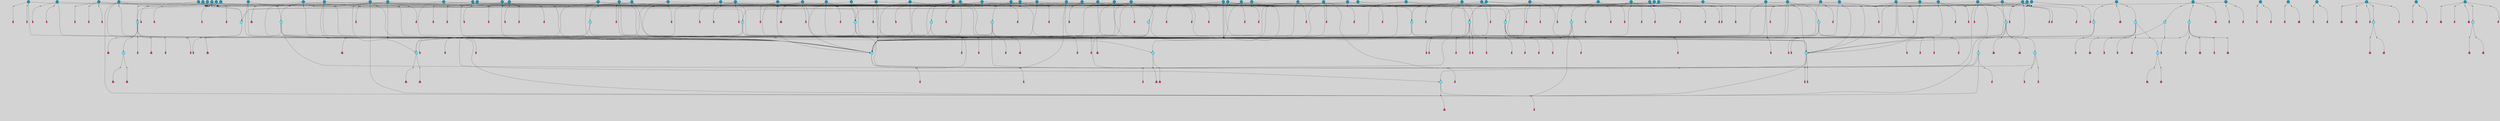 // File exported with GEGELATI v1.3.1
// On the 2024-04-08 17:40:45
// With the File::TPGGraphDotExporter
digraph{
	graph[pad = "0.212, 0.055" bgcolor = lightgray]
	node[shape=circle style = filled label = ""]
		T7 [fillcolor="#66ddff"]
		T9 [fillcolor="#66ddff"]
		T11 [fillcolor="#66ddff"]
		T24 [fillcolor="#66ddff"]
		T59 [fillcolor="#66ddff"]
		T95 [fillcolor="#66ddff"]
		T102 [fillcolor="#66ddff"]
		T111 [fillcolor="#66ddff"]
		T129 [fillcolor="#66ddff"]
		T160 [fillcolor="#66ddff"]
		T214 [fillcolor="#66ddff"]
		T242 [fillcolor="#66ddff"]
		T258 [fillcolor="#66ddff"]
		T280 [fillcolor="#1199bb"]
		T283 [fillcolor="#66ddff"]
		T320 [fillcolor="#66ddff"]
		T321 [fillcolor="#66ddff"]
		T322 [fillcolor="#66ddff"]
		T323 [fillcolor="#1199bb"]
		T324 [fillcolor="#66ddff"]
		T325 [fillcolor="#66ddff"]
		T326 [fillcolor="#66ddff"]
		T327 [fillcolor="#1199bb"]
		T335 [fillcolor="#1199bb"]
		T358 [fillcolor="#1199bb"]
		T386 [fillcolor="#1199bb"]
		T397 [fillcolor="#1199bb"]
		T399 [fillcolor="#66ddff"]
		T403 [fillcolor="#1199bb"]
		T404 [fillcolor="#1199bb"]
		T407 [fillcolor="#66ddff"]
		T408 [fillcolor="#66ddff"]
		T409 [fillcolor="#1199bb"]
		T413 [fillcolor="#1199bb"]
		T414 [fillcolor="#1199bb"]
		T415 [fillcolor="#1199bb"]
		T20 [fillcolor="#1199bb"]
		T420 [fillcolor="#1199bb"]
		T423 [fillcolor="#1199bb"]
		T424 [fillcolor="#1199bb"]
		T427 [fillcolor="#1199bb"]
		T428 [fillcolor="#1199bb"]
		T429 [fillcolor="#1199bb"]
		T430 [fillcolor="#1199bb"]
		T433 [fillcolor="#1199bb"]
		T436 [fillcolor="#1199bb"]
		T437 [fillcolor="#1199bb"]
		T438 [fillcolor="#1199bb"]
		T439 [fillcolor="#1199bb"]
		T440 [fillcolor="#66ddff"]
		T441 [fillcolor="#1199bb"]
		T444 [fillcolor="#1199bb"]
		T449 [fillcolor="#1199bb"]
		T453 [fillcolor="#1199bb"]
		T456 [fillcolor="#1199bb"]
		T459 [fillcolor="#1199bb"]
		T460 [fillcolor="#1199bb"]
		T466 [fillcolor="#1199bb"]
		T468 [fillcolor="#1199bb"]
		T473 [fillcolor="#1199bb"]
		T474 [fillcolor="#1199bb"]
		T476 [fillcolor="#1199bb"]
		T479 [fillcolor="#1199bb"]
		T483 [fillcolor="#1199bb"]
		T484 [fillcolor="#1199bb"]
		T486 [fillcolor="#1199bb"]
		T487 [fillcolor="#66ddff"]
		T488 [fillcolor="#1199bb"]
		T489 [fillcolor="#1199bb"]
		T502 [fillcolor="#1199bb"]
		T504 [fillcolor="#1199bb"]
		T506 [fillcolor="#1199bb"]
		T508 [fillcolor="#1199bb"]
		T510 [fillcolor="#1199bb"]
		T511 [fillcolor="#1199bb"]
		T512 [fillcolor="#1199bb"]
		T517 [fillcolor="#1199bb"]
		T519 [fillcolor="#1199bb"]
		T520 [fillcolor="#1199bb"]
		T522 [fillcolor="#1199bb"]
		T525 [fillcolor="#1199bb"]
		T528 [fillcolor="#1199bb"]
		T530 [fillcolor="#1199bb"]
		T30 [fillcolor="#1199bb"]
		T532 [fillcolor="#1199bb"]
		T533 [fillcolor="#1199bb"]
		T534 [fillcolor="#1199bb"]
		T537 [fillcolor="#1199bb"]
		T538 [fillcolor="#1199bb"]
		T539 [fillcolor="#1199bb"]
		T540 [fillcolor="#1199bb"]
		T541 [fillcolor="#1199bb"]
		T542 [fillcolor="#1199bb"]
		T543 [fillcolor="#1199bb"]
		T544 [fillcolor="#1199bb"]
		T545 [fillcolor="#66ddff"]
		T546 [fillcolor="#1199bb"]
		T547 [fillcolor="#1199bb"]
		T457 [fillcolor="#1199bb"]
		T548 [fillcolor="#66ddff"]
		T549 [fillcolor="#66ddff"]
		T550 [fillcolor="#66ddff"]
		T551 [fillcolor="#1199bb"]
		T552 [fillcolor="#66ddff"]
		T553 [fillcolor="#1199bb"]
		T554 [fillcolor="#1199bb"]
		T555 [fillcolor="#1199bb"]
		T556 [fillcolor="#1199bb"]
		T557 [fillcolor="#1199bb"]
		T558 [fillcolor="#1199bb"]
		T559 [fillcolor="#1199bb"]
		T560 [fillcolor="#1199bb"]
		T561 [fillcolor="#1199bb"]
		P5379 [fillcolor="#cccccc" shape=point] //-3|
		I5379 [shape=box style=invis label="1|6&2|7#0|7&#92;n10|2&0|7#1|3&#92;n9|6&2|7#2|2&#92;n5|3&0|7#0|7&#92;n1|6&2|3#0|0&#92;n2|3&2|3#2|2&#92;n5|1&2|6#0|6&#92;n"]
		P5379 -> I5379[style=invis]
		A4082 [fillcolor="#ff3366" shape=box margin=0.03 width=0 height=0 label="7"]
		T7 -> P5379 -> A4082
		P5380 [fillcolor="#cccccc" shape=point] //5|
		I5380 [shape=box style=invis label="0|5&2|3#0|1&#92;n0|6&2|1#2|4&#92;n6|2&2|6#0|7&#92;n7|4&0|3#0|1&#92;n5|4&0|7#1|6&#92;n9|1&0|5#2|2&#92;n6|3&2|3#1|7&#92;n11|7&2|4#1|6&#92;n2|5&0|1#0|0&#92;n4|7&0|0#0|2&#92;n6|2&0|6#0|0&#92;n2|1&2|6#2|4&#92;n10|0&2|0#1|0&#92;n6|6&2|4#0|6&#92;n"]
		P5380 -> I5380[style=invis]
		A4083 [fillcolor="#ff3366" shape=box margin=0.03 width=0 height=0 label="8"]
		T7 -> P5380 -> A4083
		P5381 [fillcolor="#cccccc" shape=point] //-6|
		I5381 [shape=box style=invis label="11|1&0|7#2|0&#92;n10|4&0|1#1|0&#92;n4|3&2|4#2|1&#92;n0|5&2|0#0|0&#92;n6|1&0|0#0|3&#92;n8|2&2|0#0|4&#92;n11|4&2|0#1|6&#92;n7|0&2|6#2|3&#92;n5|3&2|6#2|0&#92;n2|0&2|0#0|4&#92;n"]
		P5381 -> I5381[style=invis]
		A4084 [fillcolor="#ff3366" shape=box margin=0.03 width=0 height=0 label="9"]
		T9 -> P5381 -> A4084
		P5382 [fillcolor="#cccccc" shape=point] //2|
		I5382 [shape=box style=invis label="6|3&2|7#1|4&#92;n8|6&0|0#2|5&#92;n2|1&0|2#0|3&#92;n8|7&0|6#0|4&#92;n2|1&2|0#0|1&#92;n0|0&2|2#2|3&#92;n6|6&0|7#2|1&#92;n6|1&0|7#2|6&#92;n5|4&2|7#0|4&#92;n0|3&0|4#2|0&#92;n11|0&2|0#2|5&#92;n4|5&2|5#2|4&#92;n5|7&0|6#0|4&#92;n9|7&2|5#0|3&#92;n5|4&2|1#0|3&#92;n5|3&0|1#1|7&#92;n0|4&0|3#2|5&#92;n"]
		P5382 -> I5382[style=invis]
		A4085 [fillcolor="#ff3366" shape=box margin=0.03 width=0 height=0 label="10"]
		T9 -> P5382 -> A4085
		P5383 [fillcolor="#cccccc" shape=point] //6|
		I5383 [shape=box style=invis label="3|0&2|7#2|2&#92;n3|2&0|4#2|5&#92;n5|1&0|2#1|0&#92;n8|7&0|1#2|0&#92;n8|5&0|3#0|6&#92;n0|2&0|2#2|3&#92;n1|5&2|5#0|5&#92;n5|6&0|6#0|7&#92;n6|7&0|0#2|6&#92;n1|2&2|3#0|0&#92;n7|7&2|3#0|4&#92;n0|7&2|7#0|6&#92;n1|0&2|2#2|7&#92;n4|4&0|1#0|0&#92;n"]
		P5383 -> I5383[style=invis]
		A4086 [fillcolor="#ff3366" shape=box margin=0.03 width=0 height=0 label="11"]
		T11 -> P5383 -> A4086
		P5384 [fillcolor="#cccccc" shape=point] //-4|
		I5384 [shape=box style=invis label="4|1&0|4#2|6&#92;n1|2&2|2#2|0&#92;n1|2&2|0#0|6&#92;n8|4&2|3#2|5&#92;n5|5&2|1#1|0&#92;n"]
		P5384 -> I5384[style=invis]
		A4087 [fillcolor="#ff3366" shape=box margin=0.03 width=0 height=0 label="12"]
		T11 -> P5384 -> A4087
		P5385 [fillcolor="#cccccc" shape=point] //1|
		I5385 [shape=box style=invis label="5|1&0|6#2|7&#92;n2|4&0|4#2|2&#92;n0|6&0|5#0|4&#92;n10|6&2|5#1|6&#92;n9|3&0|1#1|7&#92;n10|3&2|2#1|0&#92;n5|0&0|0#2|1&#92;n11|3&2|3#1|5&#92;n10|3&0|1#1|0&#92;n2|4&0|1#0|1&#92;n0|2&0|3#2|4&#92;n9|2&2|1#2|5&#92;n11|7&2|6#2|6&#92;n"]
		P5385 -> I5385[style=invis]
		T24 -> P5385 -> T7
		P5386 [fillcolor="#cccccc" shape=point] //5|
		I5386 [shape=box style=invis label="3|0&2|0#0|1&#92;n3|0&0|7#0|1&#92;n5|3&0|2#2|6&#92;n4|4&2|4#2|6&#92;n11|2&0|7#1|6&#92;n2|7&2|2#2|5&#92;n9|3&2|6#2|7&#92;n7|7&0|0#0|4&#92;n6|1&2|4#2|3&#92;n5|4&2|0#1|6&#92;n1|3&0|7#0|4&#92;n"]
		P5386 -> I5386[style=invis]
		A4088 [fillcolor="#ff3366" shape=box margin=0.03 width=0 height=0 label="7"]
		T24 -> P5386 -> A4088
		P5387 [fillcolor="#cccccc" shape=point] //-2|
		I5387 [shape=box style=invis label="4|1&0|4#0|3&#92;n4|2&0|5#2|0&#92;n5|5&2|6#0|5&#92;n1|4&0|1#0|2&#92;n6|3&2|7#1|5&#92;n0|4&2|0#0|3&#92;n8|5&2|5#1|2&#92;n10|7&2|7#1|1&#92;n3|4&0|0#2|1&#92;n3|6&2|5#2|5&#92;n8|3&0|1#0|7&#92;n10|0&2|7#1|3&#92;n4|1&2|4#0|1&#92;n9|3&2|0#0|4&#92;n3|6&2|0#0|4&#92;n1|2&0|6#2|1&#92;n4|0&2|1#2|2&#92;n"]
		P5387 -> I5387[style=invis]
		A4089 [fillcolor="#ff3366" shape=box margin=0.03 width=0 height=0 label="14"]
		T24 -> P5387 -> A4089
		P5388 [fillcolor="#cccccc" shape=point] //8|
		I5388 [shape=box style=invis label="9|0&0|1#2|0&#92;n10|1&2|5#1|4&#92;n8|2&2|6#0|4&#92;n4|5&0|3#0|1&#92;n2|4&2|5#2|3&#92;n4|2&2|2#0|2&#92;n7|5&0|2#0|0&#92;n8|2&2|1#1|3&#92;n8|7&0|7#2|1&#92;n1|1&0|0#0|7&#92;n5|6&2|5#1|0&#92;n6|3&2|5#0|0&#92;n11|4&0|3#2|6&#92;n1|2&2|4#0|7&#92;n5|6&0|1#2|0&#92;n11|3&0|2#0|7&#92;n"]
		P5388 -> I5388[style=invis]
		A4090 [fillcolor="#ff3366" shape=box margin=0.03 width=0 height=0 label="6"]
		T59 -> P5388 -> A4090
		T59 -> P5386
		T59 -> P5381
		T59 -> P5386
		P5389 [fillcolor="#cccccc" shape=point] //4|
		I5389 [shape=box style=invis label="4|3&0|6#0|3&#92;n5|7&2|3#2|2&#92;n5|6&0|7#1|2&#92;n1|4&2|6#0|3&#92;n8|4&2|1#2|5&#92;n9|5&2|4#1|4&#92;n2|4&0|5#0|7&#92;n10|0&0|6#1|3&#92;n3|0&0|6#0|2&#92;n2|7&2|7#2|6&#92;n5|2&0|5#1|5&#92;n10|4&2|5#1|7&#92;n4|0&0|4#2|4&#92;n11|1&0|4#2|6&#92;n10|6&2|0#1|4&#92;n9|7&0|3#1|4&#92;n4|5&2|7#0|6&#92;n11|5&2|6#2|3&#92;n0|3&0|5#0|1&#92;n"]
		P5389 -> I5389[style=invis]
		A4091 [fillcolor="#ff3366" shape=box margin=0.03 width=0 height=0 label="13"]
		T95 -> P5389 -> A4091
		P5390 [fillcolor="#cccccc" shape=point] //8|
		I5390 [shape=box style=invis label="9|7&0|5#2|5&#92;n3|3&2|3#0|2&#92;n9|5&2|2#1|0&#92;n2|3&0|6#0|3&#92;n4|4&2|5#2|7&#92;n11|3&2|0#1|5&#92;n6|6&2|1#2|2&#92;n4|6&0|1#2|2&#92;n2|5&2|7#2|2&#92;n7|7&2|2#2|3&#92;n6|5&0|3#2|6&#92;n6|7&0|6#0|2&#92;n"]
		P5390 -> I5390[style=invis]
		A4092 [fillcolor="#ff3366" shape=box margin=0.03 width=0 height=0 label="14"]
		T95 -> P5390 -> A4092
		P5391 [fillcolor="#cccccc" shape=point] //2|
		I5391 [shape=box style=invis label="4|1&0|4#2|6&#92;n5|5&2|1#1|0&#92;n1|0&2|0#0|6&#92;n8|4&2|3#2|5&#92;n"]
		P5391 -> I5391[style=invis]
		T95 -> P5391 -> T11
		P5392 [fillcolor="#cccccc" shape=point] //-9|
		I5392 [shape=box style=invis label="2|0&2|0#2|1&#92;n4|4&2|4#2|6&#92;n9|1&0|3#1|7&#92;n5|3&0|2#2|6&#92;n2|7&2|2#2|5&#92;n5|4&2|0#1|6&#92;n3|0&0|7#0|1&#92;n1|3&0|7#0|4&#92;n11|6&2|2#0|7&#92;n7|7&0|0#0|4&#92;n11|0&0|7#1|6&#92;n9|3&2|6#2|7&#92;n"]
		P5392 -> I5392[style=invis]
		A4093 [fillcolor="#ff3366" shape=box margin=0.03 width=0 height=0 label="7"]
		T95 -> P5392 -> A4093
		P5393 [fillcolor="#cccccc" shape=point] //-8|
		I5393 [shape=box style=invis label="7|5&0|4#2|4&#92;n"]
		P5393 -> I5393[style=invis]
		A4094 [fillcolor="#ff3366" shape=box margin=0.03 width=0 height=0 label="3"]
		T95 -> P5393 -> A4094
		P5394 [fillcolor="#cccccc" shape=point] //7|
		I5394 [shape=box style=invis label="3|3&2|7#0|4&#92;n4|3&2|6#0|3&#92;n8|4&0|6#1|2&#92;n5|6&2|3#0|4&#92;n0|7&2|1#0|5&#92;n8|7&2|2#2|5&#92;n9|1&0|0#1|0&#92;n10|1&2|1#1|4&#92;n10|5&0|6#1|7&#92;n5|2&2|3#0|4&#92;n2|0&2|6#2|7&#92;n1|7&0|1#0|7&#92;n"]
		P5394 -> I5394[style=invis]
		A4095 [fillcolor="#ff3366" shape=box margin=0.03 width=0 height=0 label="2"]
		T102 -> P5394 -> A4095
		T102 -> P5393
		P5395 [fillcolor="#cccccc" shape=point] //8|
		I5395 [shape=box style=invis label="7|0&0|2#1|4&#92;n8|1&2|3#0|5&#92;n0|6&0|5#0|5&#92;n3|7&2|1#0|6&#92;n9|4&2|7#1|6&#92;n1|7&2|5#2|2&#92;n8|5&2|0#0|3&#92;n0|2&0|2#0|0&#92;n3|5&0|2#0|3&#92;n"]
		P5395 -> I5395[style=invis]
		A4096 [fillcolor="#ff3366" shape=box margin=0.03 width=0 height=0 label="5"]
		T102 -> P5395 -> A4096
		P5396 [fillcolor="#cccccc" shape=point] //-5|
		I5396 [shape=box style=invis label="0|0&2|3#0|2&#92;n10|5&0|6#1|3&#92;n7|3&0|6#2|3&#92;n3|4&0|6#0|6&#92;n10|5&0|2#1|1&#92;n5|0&0|1#0|3&#92;n6|6&2|5#1|5&#92;n7|4&0|2#1|7&#92;n5|7&0|1#2|5&#92;n1|5&0|0#0|3&#92;n7|5&2|1#2|6&#92;n9|0&0|2#0|0&#92;n4|0&2|4#0|0&#92;n4|6&0|0#2|3&#92;n3|1&0|6#2|5&#92;n7|7&2|1#2|3&#92;n9|4&2|2#0|6&#92;n"]
		P5396 -> I5396[style=invis]
		T111 -> P5396 -> T9
		P5397 [fillcolor="#cccccc" shape=point] //7|
		I5397 [shape=box style=invis label="7|4&2|1#2|0&#92;n4|1&2|4#2|3&#92;n5|0&2|0#2|2&#92;n6|1&2|4#2|6&#92;n"]
		P5397 -> I5397[style=invis]
		A4097 [fillcolor="#ff3366" shape=box margin=0.03 width=0 height=0 label="9"]
		T111 -> P5397 -> A4097
		P5398 [fillcolor="#cccccc" shape=point] //2|
		I5398 [shape=box style=invis label="3|0&2|0#0|1&#92;n11|2&0|7#1|6&#92;n8|7&2|4#0|5&#92;n5|3&0|2#2|6&#92;n4|4&2|4#2|6&#92;n3|0&0|7#0|1&#92;n2|7&2|2#2|5&#92;n9|3&2|6#2|7&#92;n7|7&0|0#0|4&#92;n6|1&2|4#1|3&#92;n5|4&2|0#1|6&#92;n1|3&0|7#0|4&#92;n"]
		P5398 -> I5398[style=invis]
		A4098 [fillcolor="#ff3366" shape=box margin=0.03 width=0 height=0 label="7"]
		T111 -> P5398 -> A4098
		T111 -> P5381
		P5399 [fillcolor="#cccccc" shape=point] //8|
		I5399 [shape=box style=invis label="9|0&0|1#2|0&#92;n10|1&2|5#1|4&#92;n8|2&2|6#0|4&#92;n2|4&2|5#2|3&#92;n4|2&2|2#0|2&#92;n7|5&0|2#0|0&#92;n8|2&2|1#1|3&#92;n8|7&0|7#2|1&#92;n1|1&0|0#0|7&#92;n5|6&2|5#1|0&#92;n6|6&2|5#0|0&#92;n11|4&0|3#2|6&#92;n4|2&2|4#0|7&#92;n5|6&0|1#2|0&#92;n11|3&0|2#0|7&#92;n"]
		P5399 -> I5399[style=invis]
		A4099 [fillcolor="#ff3366" shape=box margin=0.03 width=0 height=0 label="6"]
		T129 -> P5399 -> A4099
		T129 -> P5386
		P5400 [fillcolor="#cccccc" shape=point] //10|
		I5400 [shape=box style=invis label="4|5&2|7#2|1&#92;n1|7&2|3#0|6&#92;n3|5&2|2#0|3&#92;n10|3&0|7#1|4&#92;n7|1&0|4#2|6&#92;n10|2&0|3#1|7&#92;n9|5&2|0#0|4&#92;n4|0&0|3#2|7&#92;n11|4&2|6#1|2&#92;n5|4&2|7#0|2&#92;n2|6&2|4#0|0&#92;n6|5&0|7#2|1&#92;n5|3&2|3#1|6&#92;n10|7&2|0#1|2&#92;n"]
		P5400 -> I5400[style=invis]
		A4100 [fillcolor="#ff3366" shape=box margin=0.03 width=0 height=0 label="5"]
		T129 -> P5400 -> A4100
		P5401 [fillcolor="#cccccc" shape=point] //5|
		I5401 [shape=box style=invis label="9|4&2|3#1|3&#92;n0|4&2|4#0|5&#92;n6|1&2|6#2|5&#92;n4|0&0|5#2|0&#92;n"]
		P5401 -> I5401[style=invis]
		A4101 [fillcolor="#ff3366" shape=box margin=0.03 width=0 height=0 label="7"]
		T129 -> P5401 -> A4101
		P5402 [fillcolor="#cccccc" shape=point] //6|
		I5402 [shape=box style=invis label="9|4&2|7#0|6&#92;n8|4&0|1#1|0&#92;n1|3&0|0#2|1&#92;n2|4&0|6#2|2&#92;n5|1&2|5#0|7&#92;n3|0&0|3#2|6&#92;n2|2&2|6#0|2&#92;n8|4&0|4#2|2&#92;n5|1&2|4#0|3&#92;n9|4&0|6#0|6&#92;n5|0&2|2#1|5&#92;n11|7&0|0#1|1&#92;n0|4&0|3#0|3&#92;n7|7&2|4#2|5&#92;n1|5&0|1#2|1&#92;n"]
		P5402 -> I5402[style=invis]
		A4102 [fillcolor="#ff3366" shape=box margin=0.03 width=0 height=0 label="1"]
		T129 -> P5402 -> A4102
		T160 -> P5389
		T160 -> P5392
		P5403 [fillcolor="#cccccc" shape=point] //5|
		I5403 [shape=box style=invis label="6|0&2|7#2|7&#92;n3|6&2|6#2|6&#92;n6|3&0|5#1|2&#92;n"]
		P5403 -> I5403[style=invis]
		A4103 [fillcolor="#ff3366" shape=box margin=0.03 width=0 height=0 label="3"]
		T160 -> P5403 -> A4103
		P5404 [fillcolor="#cccccc" shape=point] //-2|
		I5404 [shape=box style=invis label="11|7&2|0#1|7&#92;n4|3&0|1#2|5&#92;n0|4&2|4#2|7&#92;n1|6&0|0#0|4&#92;n4|0&0|0#0|5&#92;n0|6&2|3#2|0&#92;n9|6&2|5#1|3&#92;n0|7&2|1#2|5&#92;n4|4&0|5#0|1&#92;n10|4&0|0#1|0&#92;n"]
		P5404 -> I5404[style=invis]
		A4104 [fillcolor="#ff3366" shape=box margin=0.03 width=0 height=0 label="12"]
		T160 -> P5404 -> A4104
		T160 -> P5386
		P5405 [fillcolor="#cccccc" shape=point] //6|
		I5405 [shape=box style=invis label="9|4&2|7#0|6&#92;n8|4&0|1#1|0&#92;n1|3&0|0#2|1&#92;n2|4&0|6#2|2&#92;n5|1&2|5#0|7&#92;n3|0&0|3#2|6&#92;n2|2&2|6#0|2&#92;n8|4&0|4#2|2&#92;n5|1&2|4#0|3&#92;n9|4&0|6#0|6&#92;n5|0&2|2#1|5&#92;n11|7&0|0#1|1&#92;n0|4&0|3#0|3&#92;n7|7&2|4#2|5&#92;n1|5&0|1#2|1&#92;n"]
		P5405 -> I5405[style=invis]
		A4105 [fillcolor="#ff3366" shape=box margin=0.03 width=0 height=0 label="1"]
		T214 -> P5405 -> A4105
		P5406 [fillcolor="#cccccc" shape=point] //5|
		I5406 [shape=box style=invis label="9|4&2|3#1|3&#92;n0|4&2|4#0|5&#92;n6|1&2|6#2|5&#92;n4|0&0|5#2|0&#92;n"]
		P5406 -> I5406[style=invis]
		A4106 [fillcolor="#ff3366" shape=box margin=0.03 width=0 height=0 label="7"]
		T214 -> P5406 -> A4106
		P5407 [fillcolor="#cccccc" shape=point] //8|
		I5407 [shape=box style=invis label="9|0&0|1#2|0&#92;n10|1&2|5#1|4&#92;n8|2&2|6#0|4&#92;n2|4&2|5#2|3&#92;n4|2&2|2#0|2&#92;n7|5&0|2#0|0&#92;n8|2&2|1#1|3&#92;n8|7&0|7#2|1&#92;n1|1&0|0#0|7&#92;n5|6&2|5#1|0&#92;n6|6&2|5#0|0&#92;n11|4&0|3#2|6&#92;n4|2&2|4#0|7&#92;n5|6&0|1#2|0&#92;n11|3&0|2#0|7&#92;n"]
		P5407 -> I5407[style=invis]
		A4107 [fillcolor="#ff3366" shape=box margin=0.03 width=0 height=0 label="6"]
		T214 -> P5407 -> A4107
		P5408 [fillcolor="#cccccc" shape=point] //10|
		I5408 [shape=box style=invis label="4|5&2|7#2|1&#92;n1|7&2|3#0|6&#92;n3|5&2|2#0|3&#92;n10|3&0|7#1|4&#92;n7|1&0|4#2|6&#92;n10|2&0|3#1|7&#92;n9|5&2|0#0|4&#92;n4|0&0|3#2|7&#92;n11|4&2|6#1|2&#92;n5|4&2|7#0|2&#92;n2|6&2|4#0|0&#92;n6|5&0|7#2|1&#92;n5|3&2|3#1|6&#92;n10|7&2|0#1|2&#92;n"]
		P5408 -> I5408[style=invis]
		A4108 [fillcolor="#ff3366" shape=box margin=0.03 width=0 height=0 label="5"]
		T214 -> P5408 -> A4108
		P5409 [fillcolor="#cccccc" shape=point] //5|
		I5409 [shape=box style=invis label="3|0&2|0#0|1&#92;n3|0&0|7#0|1&#92;n5|3&0|2#2|6&#92;n4|4&2|4#2|6&#92;n11|2&0|7#1|6&#92;n2|7&2|2#2|5&#92;n9|3&2|6#2|7&#92;n7|7&0|0#0|4&#92;n6|1&2|4#2|3&#92;n5|4&2|0#1|6&#92;n1|3&0|7#0|4&#92;n"]
		P5409 -> I5409[style=invis]
		A4109 [fillcolor="#ff3366" shape=box margin=0.03 width=0 height=0 label="7"]
		T214 -> P5409 -> A4109
		P5410 [fillcolor="#cccccc" shape=point] //5|
		I5410 [shape=box style=invis label="1|6&2|7#0|7&#92;n9|2&2|7#2|2&#92;n10|2&0|7#1|3&#92;n5|3&0|7#0|7&#92;n7|0&2|7#2|2&#92;n1|6&2|3#0|0&#92;n2|3&2|3#2|2&#92;n"]
		P5410 -> I5410[style=invis]
		A4110 [fillcolor="#ff3366" shape=box margin=0.03 width=0 height=0 label="7"]
		T242 -> P5410 -> A4110
		P5411 [fillcolor="#cccccc" shape=point] //-8|
		I5411 [shape=box style=invis label="7|5&0|2#2|1&#92;n1|0&2|6#0|0&#92;n7|1&2|6#1|1&#92;n8|7&0|3#1|6&#92;n3|7&2|3#2|4&#92;n"]
		P5411 -> I5411[style=invis]
		A4111 [fillcolor="#ff3366" shape=box margin=0.03 width=0 height=0 label="2"]
		T242 -> P5411 -> A4111
		P5412 [fillcolor="#cccccc" shape=point] //-3|
		I5412 [shape=box style=invis label="1|1&2|1#0|1&#92;n1|4&0|0#2|4&#92;n11|0&2|3#0|2&#92;n11|6&0|4#0|1&#92;n5|2&0|6#1|5&#92;n3|7&2|6#2|7&#92;n7|7&0|1#2|1&#92;n9|5&2|2#2|0&#92;n6|5&2|6#1|4&#92;n0|7&0|5#2|4&#92;n8|1&0|0#2|3&#92;n0|5&0|3#0|5&#92;n2|0&2|4#0|5&#92;n7|5&2|7#1|3&#92;n8|3&0|0#1|2&#92;n"]
		P5412 -> I5412[style=invis]
		A4112 [fillcolor="#ff3366" shape=box margin=0.03 width=0 height=0 label="1"]
		T242 -> P5412 -> A4112
		P5413 [fillcolor="#cccccc" shape=point] //2|
		I5413 [shape=box style=invis label="9|1&2|3#0|1&#92;n5|3&2|4#2|7&#92;n11|0&2|3#0|4&#92;n7|0&2|4#0|4&#92;n5|2&2|0#2|4&#92;n7|3&0|7#0|5&#92;n"]
		P5413 -> I5413[style=invis]
		A4113 [fillcolor="#ff3366" shape=box margin=0.03 width=0 height=0 label="2"]
		T258 -> P5413 -> A4113
		T258 -> P5381
		P5414 [fillcolor="#cccccc" shape=point] //-5|
		I5414 [shape=box style=invis label="8|7&0|3#0|3&#92;n6|4&2|1#0|5&#92;n2|2&2|6#2|0&#92;n4|7&2|0#2|3&#92;n10|5&2|1#1|5&#92;n2|0&0|7#2|0&#92;n5|3&2|2#2|0&#92;n6|7&0|0#1|0&#92;n"]
		P5414 -> I5414[style=invis]
		A4114 [fillcolor="#ff3366" shape=box margin=0.03 width=0 height=0 label="1"]
		T258 -> P5414 -> A4114
		T258 -> P5391
		T258 -> P5410
		T280 -> P5389
		P5415 [fillcolor="#cccccc" shape=point] //1|
		I5415 [shape=box style=invis label="0|4&0|1#0|1&#92;n10|5&2|5#1|6&#92;n7|7&2|5#2|2&#92;n9|5&0|7#2|7&#92;n8|4&0|3#2|7&#92;n11|0&2|3#0|5&#92;n7|0&0|0#0|1&#92;n4|2&0|4#0|5&#92;n5|1&0|6#2|7&#92;n11|3&0|7#1|3&#92;n"]
		P5415 -> I5415[style=invis]
		T280 -> P5415 -> T7
		P5416 [fillcolor="#cccccc" shape=point] //-3|
		I5416 [shape=box style=invis label="4|5&0|0#0|0&#92;n4|7&0|0#0|2&#92;n0|6&2|1#2|4&#92;n9|1&0|5#2|2&#92;n10|0&2|0#1|0&#92;n6|6&2|4#0|6&#92;n2|5&0|1#0|0&#92;n6|3&2|3#1|7&#92;n11|7&2|4#1|6&#92;n6|2&2|6#0|1&#92;n6|2&0|0#0|0&#92;n9|1&2|6#2|4&#92;n10|4&0|3#1|1&#92;n5|4&2|7#1|6&#92;n"]
		P5416 -> I5416[style=invis]
		T280 -> P5416 -> T95
		P5417 [fillcolor="#cccccc" shape=point] //-10|
		I5417 [shape=box style=invis label="11|0&0|6#2|7&#92;n4|1&2|1#2|5&#92;n4|6&2|3#0|3&#92;n0|2&2|3#2|3&#92;n0|6&0|5#0|4&#92;n3|5&0|3#0|7&#92;n5|3&2|5#0|2&#92;n11|3&0|7#1|1&#92;n10|3&2|2#1|5&#92;n0|7&2|6#2|6&#92;n9|3&0|1#1|7&#92;n2|4&0|1#0|1&#92;n"]
		P5417 -> I5417[style=invis]
		T283 -> P5417 -> T7
		P5418 [fillcolor="#cccccc" shape=point] //3|
		I5418 [shape=box style=invis label="7|2&0|2#2|4&#92;n0|4&0|6#2|7&#92;n9|0&0|1#2|2&#92;n8|6&0|0#1|0&#92;n"]
		P5418 -> I5418[style=invis]
		A4115 [fillcolor="#ff3366" shape=box margin=0.03 width=0 height=0 label="3"]
		T283 -> P5418 -> A4115
		T283 -> P5415
		P5419 [fillcolor="#cccccc" shape=point] //-4|
		I5419 [shape=box style=invis label="4|1&0|4#2|6&#92;n1|2&2|2#2|0&#92;n1|2&2|0#0|6&#92;n8|4&2|3#2|5&#92;n5|5&2|1#1|0&#92;n"]
		P5419 -> I5419[style=invis]
		A4116 [fillcolor="#ff3366" shape=box margin=0.03 width=0 height=0 label="12"]
		T320 -> P5419 -> A4116
		P5420 [fillcolor="#cccccc" shape=point] //-9|
		I5420 [shape=box style=invis label="2|0&2|0#2|1&#92;n4|4&2|4#2|6&#92;n9|1&0|3#1|7&#92;n5|3&0|2#2|6&#92;n2|7&2|2#2|5&#92;n5|4&2|0#1|6&#92;n3|0&0|7#0|1&#92;n1|3&0|7#0|4&#92;n11|6&2|2#0|7&#92;n7|7&0|0#0|4&#92;n11|0&0|7#1|6&#92;n9|3&2|6#2|7&#92;n"]
		P5420 -> I5420[style=invis]
		A4117 [fillcolor="#ff3366" shape=box margin=0.03 width=0 height=0 label="7"]
		T321 -> P5420 -> A4117
		P5421 [fillcolor="#cccccc" shape=point] //6|
		I5421 [shape=box style=invis label="3|0&2|7#2|2&#92;n3|2&0|4#2|5&#92;n5|1&0|2#1|0&#92;n8|7&0|1#2|0&#92;n8|5&0|3#0|6&#92;n0|2&0|2#2|3&#92;n1|5&2|5#0|5&#92;n5|6&0|6#0|7&#92;n6|7&0|0#2|6&#92;n1|2&2|3#0|0&#92;n7|7&2|3#0|4&#92;n0|7&2|7#0|6&#92;n1|0&2|2#2|7&#92;n4|4&0|1#0|0&#92;n"]
		P5421 -> I5421[style=invis]
		A4118 [fillcolor="#ff3366" shape=box margin=0.03 width=0 height=0 label="11"]
		T320 -> P5421 -> A4118
		P5422 [fillcolor="#cccccc" shape=point] //2|
		I5422 [shape=box style=invis label="4|1&0|4#2|6&#92;n5|5&2|1#1|0&#92;n1|0&2|0#0|6&#92;n8|4&2|3#2|5&#92;n"]
		P5422 -> I5422[style=invis]
		T321 -> P5422 -> T320
		P5423 [fillcolor="#cccccc" shape=point] //-3|
		I5423 [shape=box style=invis label="4|5&0|0#0|0&#92;n4|7&0|0#0|2&#92;n0|6&2|1#2|4&#92;n9|1&0|5#2|2&#92;n10|0&2|0#1|0&#92;n6|6&2|4#0|6&#92;n2|5&0|1#0|0&#92;n6|3&2|3#1|7&#92;n11|7&2|4#1|6&#92;n6|2&2|6#0|1&#92;n6|2&0|0#0|0&#92;n9|1&2|6#2|4&#92;n10|4&0|3#1|1&#92;n5|4&2|7#1|6&#92;n"]
		P5423 -> I5423[style=invis]
		T323 -> P5423 -> T321
		P5424 [fillcolor="#cccccc" shape=point] //5|
		I5424 [shape=box style=invis label="0|5&2|3#0|1&#92;n0|6&2|1#2|4&#92;n6|2&2|6#0|7&#92;n7|4&0|3#0|1&#92;n5|4&0|7#1|6&#92;n9|1&0|5#2|2&#92;n6|3&2|3#1|7&#92;n11|7&2|4#1|6&#92;n2|5&0|1#0|0&#92;n4|7&0|0#0|2&#92;n6|2&0|6#0|0&#92;n2|1&2|6#2|4&#92;n10|0&2|0#1|0&#92;n6|6&2|4#0|6&#92;n"]
		P5424 -> I5424[style=invis]
		A4119 [fillcolor="#ff3366" shape=box margin=0.03 width=0 height=0 label="8"]
		T322 -> P5424 -> A4119
		P5425 [fillcolor="#cccccc" shape=point] //8|
		I5425 [shape=box style=invis label="9|7&0|5#2|5&#92;n3|3&2|3#0|2&#92;n9|5&2|2#1|0&#92;n2|3&0|6#0|3&#92;n4|4&2|5#2|7&#92;n11|3&2|0#1|5&#92;n6|6&2|1#2|2&#92;n4|6&0|1#2|2&#92;n2|5&2|7#2|2&#92;n7|7&2|2#2|3&#92;n6|5&0|3#2|6&#92;n6|7&0|6#0|2&#92;n"]
		P5425 -> I5425[style=invis]
		A4120 [fillcolor="#ff3366" shape=box margin=0.03 width=0 height=0 label="14"]
		T321 -> P5425 -> A4120
		P5426 [fillcolor="#cccccc" shape=point] //-3|
		I5426 [shape=box style=invis label="1|6&2|7#0|7&#92;n10|2&0|7#1|3&#92;n9|6&2|7#2|2&#92;n5|3&0|7#0|7&#92;n1|6&2|3#0|0&#92;n2|3&2|3#2|2&#92;n5|1&2|6#0|6&#92;n"]
		P5426 -> I5426[style=invis]
		A4121 [fillcolor="#ff3366" shape=box margin=0.03 width=0 height=0 label="7"]
		T322 -> P5426 -> A4121
		P5427 [fillcolor="#cccccc" shape=point] //-8|
		I5427 [shape=box style=invis label="7|5&0|4#2|4&#92;n"]
		P5427 -> I5427[style=invis]
		A4122 [fillcolor="#ff3366" shape=box margin=0.03 width=0 height=0 label="3"]
		T321 -> P5427 -> A4122
		P5428 [fillcolor="#cccccc" shape=point] //4|
		I5428 [shape=box style=invis label="4|3&0|6#0|3&#92;n5|7&2|3#2|2&#92;n5|6&0|7#1|2&#92;n1|4&2|6#0|3&#92;n8|4&2|1#2|5&#92;n9|5&2|4#1|4&#92;n2|4&0|5#0|7&#92;n10|0&0|6#1|3&#92;n3|0&0|6#0|2&#92;n2|7&2|7#2|6&#92;n5|2&0|5#1|5&#92;n10|4&2|5#1|7&#92;n4|0&0|4#2|4&#92;n11|1&0|4#2|6&#92;n10|6&2|0#1|4&#92;n9|7&0|3#1|4&#92;n4|5&2|7#0|6&#92;n11|5&2|6#2|3&#92;n0|3&0|5#0|1&#92;n"]
		P5428 -> I5428[style=invis]
		A4123 [fillcolor="#ff3366" shape=box margin=0.03 width=0 height=0 label="13"]
		T321 -> P5428 -> A4123
		P5429 [fillcolor="#cccccc" shape=point] //1|
		I5429 [shape=box style=invis label="0|4&0|1#0|1&#92;n10|5&2|5#1|6&#92;n7|7&2|5#2|2&#92;n9|5&0|7#2|7&#92;n8|4&0|3#2|7&#92;n11|0&2|3#0|5&#92;n7|0&0|0#0|1&#92;n4|2&0|4#0|5&#92;n5|1&0|6#2|7&#92;n11|3&0|7#1|3&#92;n"]
		P5429 -> I5429[style=invis]
		T323 -> P5429 -> T322
		P5430 [fillcolor="#cccccc" shape=point] //4|
		I5430 [shape=box style=invis label="4|3&0|6#0|3&#92;n5|7&2|3#2|2&#92;n5|6&0|7#1|2&#92;n1|4&2|6#0|3&#92;n8|4&2|1#2|5&#92;n9|5&2|4#1|4&#92;n2|4&0|5#0|7&#92;n10|0&0|6#1|3&#92;n3|0&0|6#0|2&#92;n2|7&2|7#2|6&#92;n5|2&0|5#1|5&#92;n10|4&2|5#1|7&#92;n4|0&0|4#2|4&#92;n11|1&0|4#2|6&#92;n10|6&2|0#1|4&#92;n9|7&0|3#1|4&#92;n4|5&2|7#0|6&#92;n11|5&2|6#2|3&#92;n0|3&0|5#0|1&#92;n"]
		P5430 -> I5430[style=invis]
		A4124 [fillcolor="#ff3366" shape=box margin=0.03 width=0 height=0 label="13"]
		T323 -> P5430 -> A4124
		P5431 [fillcolor="#cccccc" shape=point] //-9|
		I5431 [shape=box style=invis label="2|0&2|0#2|1&#92;n4|4&2|4#2|6&#92;n9|1&0|3#1|7&#92;n5|3&0|2#2|6&#92;n2|7&2|2#2|5&#92;n5|4&2|0#1|6&#92;n3|0&0|7#0|1&#92;n1|3&0|7#0|4&#92;n11|6&2|2#0|7&#92;n7|7&0|0#0|4&#92;n11|0&0|7#1|6&#92;n9|3&2|6#2|7&#92;n"]
		P5431 -> I5431[style=invis]
		A4125 [fillcolor="#ff3366" shape=box margin=0.03 width=0 height=0 label="7"]
		T325 -> P5431 -> A4125
		P5432 [fillcolor="#cccccc" shape=point] //-4|
		I5432 [shape=box style=invis label="4|1&0|4#2|6&#92;n1|2&2|2#2|0&#92;n1|2&2|0#0|6&#92;n8|4&2|3#2|5&#92;n5|5&2|1#1|0&#92;n"]
		P5432 -> I5432[style=invis]
		A4126 [fillcolor="#ff3366" shape=box margin=0.03 width=0 height=0 label="12"]
		T324 -> P5432 -> A4126
		P5433 [fillcolor="#cccccc" shape=point] //6|
		I5433 [shape=box style=invis label="3|0&2|7#2|2&#92;n3|2&0|4#2|5&#92;n5|1&0|2#1|0&#92;n8|7&0|1#2|0&#92;n8|5&0|3#0|6&#92;n0|2&0|2#2|3&#92;n1|5&2|5#0|5&#92;n5|6&0|6#0|7&#92;n6|7&0|0#2|6&#92;n1|2&2|3#0|0&#92;n7|7&2|3#0|4&#92;n0|7&2|7#0|6&#92;n1|0&2|2#2|7&#92;n4|4&0|1#0|0&#92;n"]
		P5433 -> I5433[style=invis]
		A4127 [fillcolor="#ff3366" shape=box margin=0.03 width=0 height=0 label="11"]
		T324 -> P5433 -> A4127
		P5434 [fillcolor="#cccccc" shape=point] //2|
		I5434 [shape=box style=invis label="4|1&0|4#2|6&#92;n5|5&2|1#1|0&#92;n1|0&2|0#0|6&#92;n8|4&2|3#2|5&#92;n"]
		P5434 -> I5434[style=invis]
		T325 -> P5434 -> T324
		P5435 [fillcolor="#cccccc" shape=point] //4|
		I5435 [shape=box style=invis label="4|3&0|6#0|3&#92;n5|7&2|3#2|2&#92;n5|6&0|7#1|2&#92;n1|4&2|6#0|3&#92;n8|4&2|1#2|5&#92;n9|5&2|4#1|4&#92;n2|4&0|5#0|7&#92;n10|0&0|6#1|3&#92;n3|0&0|6#0|2&#92;n2|7&2|7#2|6&#92;n5|2&0|5#1|5&#92;n10|4&2|5#1|7&#92;n4|0&0|4#2|4&#92;n11|1&0|4#2|6&#92;n10|6&2|0#1|4&#92;n9|7&0|3#1|4&#92;n4|5&2|7#0|6&#92;n11|5&2|6#2|3&#92;n0|3&0|5#0|1&#92;n"]
		P5435 -> I5435[style=invis]
		A4128 [fillcolor="#ff3366" shape=box margin=0.03 width=0 height=0 label="13"]
		T325 -> P5435 -> A4128
		P5436 [fillcolor="#cccccc" shape=point] //-3|
		I5436 [shape=box style=invis label="4|5&0|0#0|0&#92;n4|7&0|0#0|2&#92;n0|6&2|1#2|4&#92;n9|1&0|5#2|2&#92;n10|0&2|0#1|0&#92;n6|6&2|4#0|6&#92;n2|5&0|1#0|0&#92;n6|3&2|3#1|7&#92;n11|7&2|4#1|6&#92;n6|2&2|6#0|1&#92;n6|2&0|0#0|0&#92;n9|1&2|6#2|4&#92;n10|4&0|3#1|1&#92;n5|4&2|7#1|6&#92;n"]
		P5436 -> I5436[style=invis]
		T327 -> P5436 -> T325
		P5437 [fillcolor="#cccccc" shape=point] //5|
		I5437 [shape=box style=invis label="0|5&2|3#0|1&#92;n0|6&2|1#2|4&#92;n6|2&2|6#0|7&#92;n7|4&0|3#0|1&#92;n5|4&0|7#1|6&#92;n9|1&0|5#2|2&#92;n6|3&2|3#1|7&#92;n11|7&2|4#1|6&#92;n2|5&0|1#0|0&#92;n4|7&0|0#0|2&#92;n6|2&0|6#0|0&#92;n2|1&2|6#2|4&#92;n10|0&2|0#1|0&#92;n6|6&2|4#0|6&#92;n"]
		P5437 -> I5437[style=invis]
		A4129 [fillcolor="#ff3366" shape=box margin=0.03 width=0 height=0 label="8"]
		T326 -> P5437 -> A4129
		P5438 [fillcolor="#cccccc" shape=point] //-8|
		I5438 [shape=box style=invis label="7|5&0|4#2|4&#92;n"]
		P5438 -> I5438[style=invis]
		A4130 [fillcolor="#ff3366" shape=box margin=0.03 width=0 height=0 label="3"]
		T325 -> P5438 -> A4130
		P5439 [fillcolor="#cccccc" shape=point] //-3|
		I5439 [shape=box style=invis label="1|6&2|7#0|7&#92;n10|2&0|7#1|3&#92;n9|6&2|7#2|2&#92;n5|3&0|7#0|7&#92;n1|6&2|3#0|0&#92;n2|3&2|3#2|2&#92;n5|1&2|6#0|6&#92;n"]
		P5439 -> I5439[style=invis]
		A4131 [fillcolor="#ff3366" shape=box margin=0.03 width=0 height=0 label="7"]
		T326 -> P5439 -> A4131
		P5440 [fillcolor="#cccccc" shape=point] //8|
		I5440 [shape=box style=invis label="9|7&0|5#2|5&#92;n3|3&2|3#0|2&#92;n9|5&2|2#1|0&#92;n2|3&0|6#0|3&#92;n4|4&2|5#2|7&#92;n11|3&2|0#1|5&#92;n6|6&2|1#2|2&#92;n4|6&0|1#2|2&#92;n2|5&2|7#2|2&#92;n7|7&2|2#2|3&#92;n6|5&0|3#2|6&#92;n6|7&0|6#0|2&#92;n"]
		P5440 -> I5440[style=invis]
		A4132 [fillcolor="#ff3366" shape=box margin=0.03 width=0 height=0 label="14"]
		T325 -> P5440 -> A4132
		P5441 [fillcolor="#cccccc" shape=point] //1|
		I5441 [shape=box style=invis label="0|4&0|1#0|1&#92;n10|5&2|5#1|6&#92;n7|7&2|5#2|2&#92;n9|5&0|7#2|7&#92;n8|4&0|3#2|7&#92;n11|0&2|3#0|5&#92;n7|0&0|0#0|1&#92;n4|2&0|4#0|5&#92;n5|1&0|6#2|7&#92;n11|3&0|7#1|3&#92;n"]
		P5441 -> I5441[style=invis]
		T327 -> P5441 -> T326
		P5442 [fillcolor="#cccccc" shape=point] //4|
		I5442 [shape=box style=invis label="4|3&0|6#0|3&#92;n5|7&2|3#2|2&#92;n5|6&0|7#1|2&#92;n1|4&2|6#0|3&#92;n8|4&2|1#2|5&#92;n9|5&2|4#1|4&#92;n2|4&0|5#0|7&#92;n10|0&0|6#1|3&#92;n3|0&0|6#0|2&#92;n2|7&2|7#2|6&#92;n5|2&0|5#1|5&#92;n10|4&2|5#1|7&#92;n4|0&0|4#2|4&#92;n11|1&0|4#2|6&#92;n10|6&2|0#1|4&#92;n9|7&0|3#1|4&#92;n4|5&2|7#0|6&#92;n11|5&2|6#2|3&#92;n0|3&0|5#0|1&#92;n"]
		P5442 -> I5442[style=invis]
		A4133 [fillcolor="#ff3366" shape=box margin=0.03 width=0 height=0 label="13"]
		T327 -> P5442 -> A4133
		P5443 [fillcolor="#cccccc" shape=point] //9|
		I5443 [shape=box style=invis label="7|1&2|2#2|5&#92;n1|0&2|5#2|1&#92;n11|6&0|4#0|1&#92;n10|6&0|3#1|6&#92;n7|1&0|0#2|6&#92;n4|0&2|6#0|1&#92;n4|6&0|4#2|7&#92;n10|0&2|3#1|0&#92;n1|0&2|3#0|7&#92;n1|6&2|0#0|5&#92;n6|2&0|1#0|7&#92;n9|2&0|3#2|7&#92;n5|3&0|6#0|6&#92;n3|1&0|3#0|5&#92;n1|7&2|5#2|3&#92;n8|1&2|7#0|6&#92;n10|3&2|0#1|4&#92;n7|6&2|4#0|2&#92;n7|4&2|6#0|3&#92;n"]
		P5443 -> I5443[style=invis]
		T335 -> P5443 -> T7
		P5444 [fillcolor="#cccccc" shape=point] //7|
		I5444 [shape=box style=invis label="2|0&2|1#2|0&#92;n9|1&0|6#0|3&#92;n11|7&0|4#1|0&#92;n"]
		P5444 -> I5444[style=invis]
		T335 -> P5444 -> T111
		T335 -> P5379
		P5445 [fillcolor="#cccccc" shape=point] //10|
		I5445 [shape=box style=invis label="4|5&2|7#2|1&#92;n1|7&2|3#0|6&#92;n3|5&2|2#0|3&#92;n10|3&0|7#1|4&#92;n7|1&0|4#2|6&#92;n10|2&0|3#1|7&#92;n9|5&2|0#0|4&#92;n4|0&0|3#2|7&#92;n11|4&2|6#1|2&#92;n5|4&2|7#0|2&#92;n2|6&2|4#0|0&#92;n6|5&0|7#2|1&#92;n5|3&2|3#1|6&#92;n10|7&2|0#1|2&#92;n"]
		P5445 -> I5445[style=invis]
		A4134 [fillcolor="#ff3366" shape=box margin=0.03 width=0 height=0 label="5"]
		T335 -> P5445 -> A4134
		P5446 [fillcolor="#cccccc" shape=point] //-3|
		I5446 [shape=box style=invis label="11|7&0|0#0|2&#92;n4|0&0|1#0|5&#92;n4|1&0|6#2|6&#92;n11|5&0|1#1|1&#92;n8|0&2|5#0|0&#92;n"]
		P5446 -> I5446[style=invis]
		T335 -> P5446 -> T24
		P5447 [fillcolor="#cccccc" shape=point] //6|
		I5447 [shape=box style=invis label="7|0&2|5#1|2&#92;n10|6&2|1#1|3&#92;n7|5&0|2#0|7&#92;n10|7&0|1#1|5&#92;n4|6&2|5#0|5&#92;n4|4&0|7#2|7&#92;n"]
		P5447 -> I5447[style=invis]
		A4135 [fillcolor="#ff3366" shape=box margin=0.03 width=0 height=0 label="7"]
		T358 -> P5447 -> A4135
		P5448 [fillcolor="#cccccc" shape=point] //6|
		I5448 [shape=box style=invis label="0|5&2|3#0|1&#92;n0|6&2|1#2|4&#92;n9|1&0|5#2|2&#92;n7|4&0|3#0|1&#92;n5|4&0|7#1|6&#92;n2|5&0|1#0|0&#92;n6|3&2|3#1|7&#92;n11|7&2|4#1|6&#92;n6|2&2|6#0|1&#92;n4|7&0|0#0|2&#92;n6|2&0|6#0|0&#92;n9|1&2|6#2|4&#92;n10|0&2|0#1|0&#92;n6|6&2|4#0|6&#92;n"]
		P5448 -> I5448[style=invis]
		A4136 [fillcolor="#ff3366" shape=box margin=0.03 width=0 height=0 label="8"]
		T358 -> P5448 -> A4136
		P5449 [fillcolor="#cccccc" shape=point] //1|
		I5449 [shape=box style=invis label="9|0&0|1#1|4&#92;n4|4&2|6#2|6&#92;n4|2&2|3#0|2&#92;n9|3&2|6#1|6&#92;n3|7&2|1#2|7&#92;n2|0&0|2#2|1&#92;n3|3&2|0#2|1&#92;n7|5&0|4#0|4&#92;n5|3&0|7#2|4&#92;n"]
		P5449 -> I5449[style=invis]
		A4137 [fillcolor="#ff3366" shape=box margin=0.03 width=0 height=0 label="7"]
		T358 -> P5449 -> A4137
		P5450 [fillcolor="#cccccc" shape=point] //-9|
		I5450 [shape=box style=invis label="10|5&2|4#1|3&#92;n1|5&0|1#2|2&#92;n3|4&0|1#0|2&#92;n11|7&0|1#2|3&#92;n5|3&0|0#2|0&#92;n3|3&0|1#2|5&#92;n3|4&2|7#0|3&#92;n2|2&0|5#2|5&#92;n7|5&2|4#2|5&#92;n1|5&0|3#2|5&#92;n0|0&2|1#0|3&#92;n5|1&2|2#1|7&#92;n2|6&0|7#0|2&#92;n"]
		P5450 -> I5450[style=invis]
		A4138 [fillcolor="#ff3366" shape=box margin=0.03 width=0 height=0 label="1"]
		T358 -> P5450 -> A4138
		P5451 [fillcolor="#cccccc" shape=point] //-9|
		I5451 [shape=box style=invis label="4|7&2|6#0|5&#92;n11|3&0|2#2|6&#92;n10|2&2|4#1|6&#92;n3|0&2|6#2|7&#92;n4|3&0|5#0|7&#92;n2|3&0|7#0|7&#92;n10|6&0|7#1|5&#92;n10|1&2|2#1|1&#92;n1|7&0|3#2|6&#92;n"]
		P5451 -> I5451[style=invis]
		A4139 [fillcolor="#ff3366" shape=box margin=0.03 width=0 height=0 label="4"]
		T358 -> P5451 -> A4139
		P5452 [fillcolor="#cccccc" shape=point] //2|
		I5452 [shape=box style=invis label="11|2&2|1#1|1&#92;n5|0&2|3#1|4&#92;n0|4&2|4#0|1&#92;n"]
		P5452 -> I5452[style=invis]
		T386 -> P5452 -> T111
		P5453 [fillcolor="#cccccc" shape=point] //-10|
		I5453 [shape=box style=invis label="7|3&2|5#2|2&#92;n5|1&0|6#2|7&#92;n0|4&0|1#0|1&#92;n10|5&2|5#1|6&#92;n8|4&0|3#2|7&#92;n11|0&2|3#0|5&#92;n9|3&0|7#2|7&#92;n7|0&0|0#0|2&#92;n"]
		P5453 -> I5453[style=invis]
		T386 -> P5453 -> T7
		P5454 [fillcolor="#cccccc" shape=point] //-5|
		I5454 [shape=box style=invis label="2|0&2|1#0|7&#92;n11|5&0|0#2|6&#92;n4|1&0|5#0|0&#92;n4|0&2|2#2|7&#92;n10|1&0|3#1|6&#92;n10|4&2|7#1|7&#92;n"]
		P5454 -> I5454[style=invis]
		A4140 [fillcolor="#ff3366" shape=box margin=0.03 width=0 height=0 label="2"]
		T386 -> P5454 -> A4140
		P5455 [fillcolor="#cccccc" shape=point] //4|
		I5455 [shape=box style=invis label="1|7&2|5#0|5&#92;n1|5&0|5#0|6&#92;n2|0&2|0#0|2&#92;n3|5&0|1#2|3&#92;n11|1&2|2#2|1&#92;n0|6&2|5#2|5&#92;n6|4&2|0#0|2&#92;n8|0&2|0#0|4&#92;n6|5&0|3#1|2&#92;n"]
		P5455 -> I5455[style=invis]
		A4141 [fillcolor="#ff3366" shape=box margin=0.03 width=0 height=0 label="5"]
		T386 -> P5455 -> A4141
		T386 -> P5448
		P5456 [fillcolor="#cccccc" shape=point] //-1|
		I5456 [shape=box style=invis label="1|5&2|6#0|3&#92;n10|2&0|0#1|7&#92;n4|0&0|3#2|7&#92;n4|2&2|4#0|5&#92;n3|5&0|4#0|5&#92;n6|5&0|4#2|1&#92;n2|6&2|7#0|0&#92;n4|5&0|7#2|1&#92;n5|3&2|3#2|6&#92;n11|4&2|6#0|2&#92;n2|4&0|2#0|2&#92;n5|3&0|6#2|3&#92;n8|0&0|0#1|2&#92;n"]
		P5456 -> I5456[style=invis]
		A4142 [fillcolor="#ff3366" shape=box margin=0.03 width=0 height=0 label="5"]
		T397 -> P5456 -> A4142
		P5457 [fillcolor="#cccccc" shape=point] //2|
		I5457 [shape=box style=invis label="0|6&0|7#0|4&#92;n6|7&2|6#2|6&#92;n11|3&0|7#1|6&#92;n11|1&0|6#2|7&#92;n2|4&0|1#0|1&#92;n10|6&2|5#1|6&#92;n11|3&0|1#1|7&#92;n10|0&2|3#1|5&#92;n"]
		P5457 -> I5457[style=invis]
		T397 -> P5457 -> T7
		P5458 [fillcolor="#cccccc" shape=point] //6|
		I5458 [shape=box style=invis label="5|3&0|7#0|7&#92;n10|2&0|7#1|3&#92;n1|6&2|7#0|7&#92;n2|3&2|3#2|2&#92;n1|4&0|3#2|4&#92;n0|0&2|7#2|2&#92;n"]
		P5458 -> I5458[style=invis]
		A4143 [fillcolor="#ff3366" shape=box margin=0.03 width=0 height=0 label="7"]
		T397 -> P5458 -> A4143
		T397 -> P5444
		P5459 [fillcolor="#cccccc" shape=point] //-9|
		I5459 [shape=box style=invis label="4|7&0|0#0|2&#92;n6|2&0|1#0|0&#92;n6|2&2|6#0|7&#92;n9|0&2|7#1|1&#92;n7|4&0|3#0|1&#92;n10|6&2|1#1|1&#92;n9|1&0|5#2|2&#92;n5|4&0|7#2|6&#92;n2|5&0|1#0|0&#92;n0|5&2|5#0|1&#92;n11|7&2|4#1|6&#92;n2|1&2|6#2|4&#92;n10|0&0|0#1|0&#92;n6|6&2|4#0|6&#92;n"]
		P5459 -> I5459[style=invis]
		T397 -> P5459 -> T214
		P5460 [fillcolor="#cccccc" shape=point] //5|
		I5460 [shape=box style=invis label="3|0&2|0#2|1&#92;n3|0&0|7#0|1&#92;n5|3&0|2#2|6&#92;n4|4&2|4#2|6&#92;n5|4&2|0#1|6&#92;n2|7&2|2#2|5&#92;n1|3&0|7#0|4&#92;n11|6&2|2#0|7&#92;n7|7&0|0#0|4&#92;n6|1&2|4#2|3&#92;n11|0&0|7#1|6&#92;n9|3&2|6#2|7&#92;n"]
		P5460 -> I5460[style=invis]
		A4144 [fillcolor="#ff3366" shape=box margin=0.03 width=0 height=0 label="7"]
		T399 -> P5460 -> A4144
		P5461 [fillcolor="#cccccc" shape=point] //-6|
		I5461 [shape=box style=invis label="7|5&2|5#1|5&#92;n9|6&2|3#0|3&#92;n10|6&2|1#1|0&#92;n7|5&2|2#0|7&#92;n6|0&2|5#0|7&#92;n8|0&0|5#1|3&#92;n"]
		P5461 -> I5461[style=invis]
		A4145 [fillcolor="#ff3366" shape=box margin=0.03 width=0 height=0 label="7"]
		T399 -> P5461 -> A4145
		P5462 [fillcolor="#cccccc" shape=point] //8|
		I5462 [shape=box style=invis label="4|4&2|0#2|6&#92;n2|5&0|2#0|2&#92;n5|3&0|2#2|6&#92;n4|6&2|7#0|0&#92;n3|0&2|0#0|1&#92;n3|3&0|6#0|1&#92;n4|2&0|7#2|6&#92;n1|3&0|7#0|4&#92;n6|1&2|4#2|3&#92;n7|7&0|0#0|4&#92;n9|5&2|6#2|7&#92;n9|0&0|1#0|6&#92;n"]
		P5462 -> I5462[style=invis]
		A4146 [fillcolor="#ff3366" shape=box margin=0.03 width=0 height=0 label="7"]
		T399 -> P5462 -> A4146
		P5463 [fillcolor="#cccccc" shape=point] //4|
		I5463 [shape=box style=invis label="6|5&0|4#1|4&#92;n6|0&0|1#0|1&#92;n"]
		P5463 -> I5463[style=invis]
		A4147 [fillcolor="#ff3366" shape=box margin=0.03 width=0 height=0 label="5"]
		T399 -> P5463 -> A4147
		T399 -> P5444
		P5464 [fillcolor="#cccccc" shape=point] //-3|
		I5464 [shape=box style=invis label="1|6&2|7#0|7&#92;n10|2&0|7#1|3&#92;n9|6&2|7#2|2&#92;n5|3&0|7#0|7&#92;n1|6&2|3#0|0&#92;n2|3&2|3#2|2&#92;n5|1&2|6#0|6&#92;n"]
		P5464 -> I5464[style=invis]
		A4148 [fillcolor="#ff3366" shape=box margin=0.03 width=0 height=0 label="7"]
		T403 -> P5464 -> A4148
		P5465 [fillcolor="#cccccc" shape=point] //5|
		I5465 [shape=box style=invis label="0|5&2|3#0|1&#92;n0|6&2|1#2|4&#92;n6|2&2|6#0|7&#92;n7|4&0|3#0|1&#92;n5|4&0|7#1|6&#92;n9|1&0|5#2|2&#92;n6|3&2|3#1|7&#92;n11|7&2|4#1|6&#92;n2|5&0|1#0|0&#92;n4|7&0|0#0|2&#92;n6|2&0|6#0|0&#92;n2|1&2|6#2|4&#92;n10|0&2|0#1|0&#92;n6|6&2|4#0|6&#92;n"]
		P5465 -> I5465[style=invis]
		A4149 [fillcolor="#ff3366" shape=box margin=0.03 width=0 height=0 label="8"]
		T403 -> P5465 -> A4149
		P5466 [fillcolor="#cccccc" shape=point] //-3|
		I5466 [shape=box style=invis label="1|6&2|7#0|7&#92;n10|2&0|7#1|3&#92;n9|6&2|7#2|2&#92;n5|3&0|7#0|7&#92;n1|6&2|3#0|0&#92;n2|3&2|3#2|2&#92;n5|1&2|6#0|6&#92;n"]
		P5466 -> I5466[style=invis]
		A4150 [fillcolor="#ff3366" shape=box margin=0.03 width=0 height=0 label="7"]
		T404 -> P5466 -> A4150
		P5467 [fillcolor="#cccccc" shape=point] //5|
		I5467 [shape=box style=invis label="0|5&2|3#0|1&#92;n0|6&2|1#2|4&#92;n6|2&2|6#0|7&#92;n7|4&0|3#0|1&#92;n5|4&0|7#1|6&#92;n9|1&0|5#2|2&#92;n6|3&2|3#1|7&#92;n11|7&2|4#1|6&#92;n2|5&0|1#0|0&#92;n4|7&0|0#0|2&#92;n6|2&0|6#0|0&#92;n2|1&2|6#2|4&#92;n10|0&2|0#1|0&#92;n6|6&2|4#0|6&#92;n"]
		P5467 -> I5467[style=invis]
		A4151 [fillcolor="#ff3366" shape=box margin=0.03 width=0 height=0 label="8"]
		T404 -> P5467 -> A4151
		P5468 [fillcolor="#cccccc" shape=point] //-1|
		I5468 [shape=box style=invis label="0|5&2|2#0|0&#92;n11|3&2|3#1|3&#92;n8|5&2|2#1|7&#92;n10|0&0|6#1|2&#92;n9|1&2|5#0|3&#92;n8|0&2|4#2|6&#92;n6|7&0|2#0|3&#92;n9|2&0|7#0|1&#92;n6|2&0|2#2|1&#92;n"]
		P5468 -> I5468[style=invis]
		A4152 [fillcolor="#ff3366" shape=box margin=0.03 width=0 height=0 label="7"]
		T407 -> P5468 -> A4152
		P5469 [fillcolor="#cccccc" shape=point] //-3|
		I5469 [shape=box style=invis label="7|7&0|0#0|4&#92;n11|2&0|7#1|6&#92;n8|7&2|4#0|5&#92;n5|3&0|2#2|6&#92;n4|4&2|4#2|6&#92;n3|0&0|7#0|6&#92;n2|7&2|2#2|5&#92;n9|3&2|6#2|7&#92;n6|7&0|0#0|7&#92;n3|0&2|0#0|1&#92;n6|1&2|4#1|3&#92;n5|4&2|0#1|6&#92;n1|3&0|7#0|4&#92;n"]
		P5469 -> I5469[style=invis]
		T407 -> P5469 -> T59
		P5470 [fillcolor="#cccccc" shape=point] //-5|
		I5470 [shape=box style=invis label="5|3&0|7#0|7&#92;n9|2&2|7#2|2&#92;n1|6&2|7#0|7&#92;n7|6&2|4#0|5&#92;n10|3&0|2#1|1&#92;n9|2&0|7#1|3&#92;n1|6&0|3#0|1&#92;n4|0&0|2#2|2&#92;n7|0&2|7#2|2&#92;n5|1&2|6#0|3&#92;n2|3&2|3#2|2&#92;n"]
		P5470 -> I5470[style=invis]
		T407 -> P5470 -> T102
		P5471 [fillcolor="#cccccc" shape=point] //1|
		I5471 [shape=box style=invis label="9|3&2|0#0|4&#92;n4|2&0|5#2|0&#92;n10|7&2|7#1|1&#92;n6|3&2|6#1|5&#92;n8|3&2|5#1|2&#92;n4|0&2|1#2|2&#92;n4|1&0|4#0|3&#92;n3|6&2|5#2|5&#92;n8|3&0|1#0|7&#92;n4|0&2|4#0|1&#92;n3|4&0|0#2|1&#92;n3|2&0|7#2|1&#92;n1|4&0|1#0|2&#92;n"]
		P5471 -> I5471[style=invis]
		A4153 [fillcolor="#ff3366" shape=box margin=0.03 width=0 height=0 label="14"]
		T407 -> P5471 -> A4153
		P5472 [fillcolor="#cccccc" shape=point] //3|
		I5472 [shape=box style=invis label="5|4&2|7#0|4&#92;n0|4&0|3#2|5&#92;n8|6&0|0#2|5&#92;n2|1&0|2#0|3&#92;n9|7&0|6#0|4&#92;n0|0&2|2#2|3&#92;n6|6&0|7#2|1&#92;n6|1&0|7#2|6&#92;n0|3&0|4#2|0&#92;n11|0&2|0#2|5&#92;n4|5&2|5#2|4&#92;n5|3&0|1#1|7&#92;n9|7&2|2#0|3&#92;n5|4&2|1#0|3&#92;n5|0&0|6#0|4&#92;n0|0&0|1#2|0&#92;n"]
		P5472 -> I5472[style=invis]
		A4154 [fillcolor="#ff3366" shape=box margin=0.03 width=0 height=0 label="10"]
		T407 -> P5472 -> A4154
		P5473 [fillcolor="#cccccc" shape=point] //10|
		I5473 [shape=box style=invis label="5|4&2|0#1|6&#92;n11|1&0|7#0|6&#92;n4|4&2|4#2|6&#92;n5|3&0|0#2|7&#92;n6|3&2|4#2|3&#92;n9|3&2|6#0|3&#92;n4|2&0|2#2|3&#92;n3|0&2|0#2|1&#92;n11|6&2|7#1|2&#92;n7|4&2|0#1|2&#92;n7|7&0|0#0|4&#92;n"]
		P5473 -> I5473[style=invis]
		A4155 [fillcolor="#ff3366" shape=box margin=0.03 width=0 height=0 label="7"]
		T408 -> P5473 -> A4155
		P5474 [fillcolor="#cccccc" shape=point] //-6|
		I5474 [shape=box style=invis label="7|0&2|5#2|4&#92;n2|4&2|4#2|4&#92;n4|4&2|5#0|2&#92;n7|7&2|1#0|5&#92;n2|1&0|1#0|4&#92;n5|3&0|5#1|6&#92;n2|4&0|1#0|1&#92;n0|4&0|0#0|6&#92;n0|7&0|4#0|1&#92;n11|3&0|1#1|7&#92;n5|1&0|6#2|7&#92;n2|2&2|6#2|6&#92;n2|6&0|5#2|5&#92;n11|1&2|7#1|3&#92;n3|2&0|0#0|5&#92;n3|3&2|2#0|0&#92;n"]
		P5474 -> I5474[style=invis]
		T408 -> P5474 -> T7
		P5475 [fillcolor="#cccccc" shape=point] //9|
		I5475 [shape=box style=invis label="1|1&2|1#0|1&#92;n1|4&0|0#2|4&#92;n11|0&2|3#0|2&#92;n11|6&0|4#0|1&#92;n3|7&2|6#2|7&#92;n7|7&0|1#2|1&#92;n9|5&2|2#2|0&#92;n6|5&2|6#1|4&#92;n0|7&0|5#2|4&#92;n8|3&0|0#1|2&#92;n0|5&0|3#0|5&#92;n2|0&2|4#0|5&#92;n7|3&2|7#1|3&#92;n8|1&0|0#2|3&#92;n"]
		P5475 -> I5475[style=invis]
		A4156 [fillcolor="#ff3366" shape=box margin=0.03 width=0 height=0 label="1"]
		T408 -> P5475 -> A4156
		T408 -> P5414
		T408 -> P5381
		T409 -> P5447
		T409 -> P5448
		P5476 [fillcolor="#cccccc" shape=point] //-9|
		I5476 [shape=box style=invis label="6|2&0|2#1|1&#92;n4|4&2|6#2|6&#92;n4|2&2|3#0|2&#92;n9|3&2|6#1|6&#92;n3|0&2|5#2|5&#92;n9|0&0|1#1|4&#92;n2|0&0|2#2|1&#92;n7|4&0|4#0|4&#92;n3|3&2|0#2|1&#92;n5|3&0|7#2|4&#92;n"]
		P5476 -> I5476[style=invis]
		A4157 [fillcolor="#ff3366" shape=box margin=0.03 width=0 height=0 label="7"]
		T409 -> P5476 -> A4157
		T409 -> P5451
		T409 -> P5412
		P5477 [fillcolor="#cccccc" shape=point] //6|
		I5477 [shape=box style=invis label="10|6&2|5#1|6&#92;n9|3&0|1#1|7&#92;n2|4&0|1#0|1&#92;n11|3&0|7#1|6&#92;n8|0&0|7#0|1&#92;n11|0&2|4#0|5&#92;n0|6&0|7#0|4&#92;n9|7&0|1#0|4&#92;n6|7&2|6#2|6&#92;n"]
		P5477 -> I5477[style=invis]
		T413 -> P5477 -> T7
		P5478 [fillcolor="#cccccc" shape=point] //3|
		I5478 [shape=box style=invis label="4|7&0|7#2|7&#92;n11|5&2|6#0|2&#92;n5|5&2|6#2|0&#92;n3|2&0|6#0|3&#92;n10|2&2|5#1|5&#92;n9|4&2|3#1|5&#92;n2|5&2|7#2|4&#92;n11|3&2|5#1|0&#92;n7|0&0|7#2|1&#92;n1|2&0|5#0|1&#92;n"]
		P5478 -> I5478[style=invis]
		A4158 [fillcolor="#ff3366" shape=box margin=0.03 width=0 height=0 label="5"]
		T413 -> P5478 -> A4158
		P5479 [fillcolor="#cccccc" shape=point] //3|
		I5479 [shape=box style=invis label="3|3&2|1#0|2&#92;n6|6&2|1#2|6&#92;n3|4&0|6#2|4&#92;n1|2&0|1#0|3&#92;n3|5&0|0#0|2&#92;n4|1&2|7#0|1&#92;n1|5&2|4#2|4&#92;n4|3&0|5#2|4&#92;n4|0&0|6#2|0&#92;n7|1&2|2#2|2&#92;n3|5&2|4#0|1&#92;n2|4&0|1#0|6&#92;n5|1&2|0#0|0&#92;n7|1&0|6#1|3&#92;n2|2&0|6#2|0&#92;n11|1&2|4#0|5&#92;n4|6&0|1#2|5&#92;n"]
		P5479 -> I5479[style=invis]
		A4159 [fillcolor="#ff3366" shape=box margin=0.03 width=0 height=0 label="5"]
		T413 -> P5479 -> A4159
		P5480 [fillcolor="#cccccc" shape=point] //-9|
		I5480 [shape=box style=invis label="6|0&2|0#0|0&#92;n5|1&0|2#0|4&#92;n10|3&2|0#1|3&#92;n9|4&0|7#2|7&#92;n10|6&2|4#1|0&#92;n3|6&2|0#0|5&#92;n"]
		P5480 -> I5480[style=invis]
		A4160 [fillcolor="#ff3366" shape=box margin=0.03 width=0 height=0 label="5"]
		T413 -> P5480 -> A4160
		P5481 [fillcolor="#cccccc" shape=point] //-3|
		I5481 [shape=box style=invis label="8|4&0|1#1|0&#92;n7|4&0|6#0|0&#92;n3|6&0|6#2|2&#92;n9|4&0|0#2|7&#92;n0|7&2|7#2|7&#92;n0|2&2|7#0|5&#92;n6|3&0|3#0|7&#92;n11|6&0|0#2|2&#92;n2|0&2|3#2|2&#92;n10|1&0|6#1|3&#92;n2|5&0|0#0|1&#92;n4|3&0|1#2|5&#92;n1|6&2|0#0|0&#92;n"]
		P5481 -> I5481[style=invis]
		A4161 [fillcolor="#ff3366" shape=box margin=0.03 width=0 height=0 label="1"]
		T413 -> P5481 -> A4161
		T414 -> P5481
		P5482 [fillcolor="#cccccc" shape=point] //7|
		I5482 [shape=box style=invis label="9|0&2|0#1|4&#92;n"]
		P5482 -> I5482[style=invis]
		T414 -> P5482 -> T7
		P5483 [fillcolor="#cccccc" shape=point] //-5|
		I5483 [shape=box style=invis label="8|4&0|1#1|4&#92;n11|6&0|0#2|2&#92;n8|5&2|4#1|1&#92;n9|4&0|0#2|7&#92;n3|7&0|7#2|7&#92;n2|5&0|0#0|1&#92;n6|3&0|3#0|7&#92;n3|6&0|6#2|2&#92;n2|0&2|3#2|2&#92;n2|2&2|1#2|3&#92;n6|0&2|3#0|3&#92;n10|1&0|6#1|3&#92;n"]
		P5483 -> I5483[style=invis]
		A4162 [fillcolor="#ff3366" shape=box margin=0.03 width=0 height=0 label="1"]
		T414 -> P5483 -> A4162
		P5484 [fillcolor="#cccccc" shape=point] //1|
		I5484 [shape=box style=invis label="0|4&0|7#2|3&#92;n9|7&0|6#0|3&#92;n8|6&2|6#1|7&#92;n5|5&0|7#2|1&#92;n7|7&0|5#2|5&#92;n11|7&2|3#0|4&#92;n0|5&2|5#0|1&#92;n1|2&2|2#0|5&#92;n8|4&2|4#1|0&#92;n3|1&0|5#0|0&#92;n5|6&2|7#1|0&#92;n6|0&0|7#1|2&#92;n7|7&2|1#2|4&#92;n11|7&0|1#0|3&#92;n"]
		P5484 -> I5484[style=invis]
		A4163 [fillcolor="#ff3366" shape=box margin=0.03 width=0 height=0 label="1"]
		T414 -> P5484 -> A4163
		T414 -> P5452
		T415 -> P5458
		T415 -> P5444
		T415 -> P5459
		P5485 [fillcolor="#cccccc" shape=point] //9|
		I5485 [shape=box style=invis label="5|6&0|4#1|1&#92;n5|5&0|5#2|3&#92;n6|1&2|5#0|5&#92;n6|0&0|1#1|0&#92;n"]
		P5485 -> I5485[style=invis]
		T415 -> P5485 -> T7
		P5486 [fillcolor="#cccccc" shape=point] //-8|
		I5486 [shape=box style=invis label="5|2&2|5#0|6&#92;n7|7&2|7#2|5&#92;n10|7&0|7#1|3&#92;n9|7&0|0#0|4&#92;n11|1&0|1#2|0&#92;n8|4&0|4#1|0&#92;n1|6&2|2#0|0&#92;n0|6&0|1#2|2&#92;n11|1&0|7#0|3&#92;n7|7&0|5#2|3&#92;n5|4&0|1#2|2&#92;n1|3&0|1#2|4&#92;n5|3&2|7#0|2&#92;n4|0&0|6#2|7&#92;n"]
		P5486 -> I5486[style=invis]
		T415 -> P5486 -> T7
		P5487 [fillcolor="#cccccc" shape=point] //-2|
		I5487 [shape=box style=invis label="3|5&2|6#2|3&#92;n3|2&0|0#0|0&#92;n8|0&2|0#0|1&#92;n"]
		P5487 -> I5487[style=invis]
		A4164 [fillcolor="#ff3366" shape=box margin=0.03 width=0 height=0 label="3"]
		T20 -> P5487 -> A4164
		P5488 [fillcolor="#cccccc" shape=point] //5|
		I5488 [shape=box style=invis label="4|4&2|4#2|6&#92;n3|0&0|7#0|1&#92;n5|3&0|2#2|6&#92;n3|0&2|0#2|1&#92;n11|2&0|7#1|6&#92;n9|3&2|6#2|7&#92;n7|7&0|0#0|4&#92;n6|1&2|4#2|3&#92;n5|4&2|0#1|6&#92;n1|3&0|7#0|4&#92;n"]
		P5488 -> I5488[style=invis]
		T20 -> P5488 -> T407
		P5489 [fillcolor="#cccccc" shape=point] //4|
		I5489 [shape=box style=invis label="2|2&0|1#2|4&#92;n3|7&2|2#0|7&#92;n6|5&2|4#1|3&#92;n7|0&0|7#1|3&#92;n10|7&0|0#1|2&#92;n"]
		P5489 -> I5489[style=invis]
		T20 -> P5489 -> T111
		T20 -> P5386
		T20 -> P5381
		P5490 [fillcolor="#cccccc" shape=point] //2|
		I5490 [shape=box style=invis label="10|0&2|6#1|1&#92;n3|5&2|5#0|2&#92;n3|6&2|5#2|3&#92;n"]
		P5490 -> I5490[style=invis]
		T420 -> P5490 -> T11
		P5491 [fillcolor="#cccccc" shape=point] //10|
		I5491 [shape=box style=invis label="2|0&2|7#2|3&#92;n5|0&0|0#1|1&#92;n2|4&0|4#2|2&#92;n9|2&2|1#2|5&#92;n2|4&0|1#2|1&#92;n9|3&0|1#1|7&#92;n10|3&2|2#1|0&#92;n5|1&0|6#2|7&#92;n11|3&2|3#1|5&#92;n10|3&0|1#1|0&#92;n10|6&2|6#1|6&#92;n0|2&0|3#2|4&#92;n0|6&0|5#0|4&#92;n11|7&2|6#2|6&#92;n"]
		P5491 -> I5491[style=invis]
		T420 -> P5491 -> T7
		P5492 [fillcolor="#cccccc" shape=point] //2|
		I5492 [shape=box style=invis label="9|1&2|3#0|1&#92;n3|6&2|5#2|7&#92;n7|1&2|2#2|6&#92;n1|2&0|3#0|5&#92;n7|0&2|2#1|4&#92;n7|3&2|7#0|0&#92;n7|6&2|5#0|7&#92;n"]
		P5492 -> I5492[style=invis]
		A4165 [fillcolor="#ff3366" shape=box margin=0.03 width=0 height=0 label="2"]
		T420 -> P5492 -> A4165
		T420 -> P5381
		P5493 [fillcolor="#cccccc" shape=point] //5|
		I5493 [shape=box style=invis label="4|4&2|6#0|1&#92;n2|5&0|2#2|2&#92;n1|4&2|3#2|2&#92;n7|2&0|1#0|3&#92;n4|6&0|1#2|4&#92;n9|0&2|4#0|7&#92;n0|7&2|1#0|3&#92;n6|5&2|5#1|2&#92;n7|3&0|6#0|4&#92;n9|6&2|5#0|4&#92;n6|1&2|7#2|7&#92;n9|0&0|5#1|1&#92;n9|3&0|7#0|0&#92;n2|1&2|2#2|3&#92;n"]
		P5493 -> I5493[style=invis]
		T420 -> P5493 -> T242
		T423 -> P5473
		P5494 [fillcolor="#cccccc" shape=point] //-6|
		I5494 [shape=box style=invis label="3|4&0|5#2|2&#92;n7|1&0|1#2|4&#92;n9|6&0|7#2|3&#92;n9|2&0|6#1|1&#92;n7|7&2|4#0|3&#92;n11|2&0|4#2|7&#92;n8|0&2|4#1|1&#92;n"]
		P5494 -> I5494[style=invis]
		A4166 [fillcolor="#ff3366" shape=box margin=0.03 width=0 height=0 label="5"]
		T423 -> P5494 -> A4166
		P5495 [fillcolor="#cccccc" shape=point] //8|
		I5495 [shape=box style=invis label="0|7&2|6#2|6&#92;n0|6&0|5#0|4&#92;n7|7&2|1#0|5&#92;n10|3&0|1#1|0&#92;n2|4&2|4#2|2&#92;n5|1&0|6#2|7&#92;n0|4&0|0#0|6&#92;n9|3&0|1#1|7&#92;n5|0&0|0#2|1&#92;n2|4&0|1#0|1&#92;n9|2&0|1#2|5&#92;n0|5&0|4#0|1&#92;n10|0&2|2#1|0&#92;n"]
		P5495 -> I5495[style=invis]
		T423 -> P5495 -> T7
		P5496 [fillcolor="#cccccc" shape=point] //-2|
		I5496 [shape=box style=invis label="4|1&2|4#2|7&#92;n10|4&0|6#1|0&#92;n0|0&0|3#0|2&#92;n3|0&2|3#0|1&#92;n9|1&0|2#0|0&#92;n"]
		P5496 -> I5496[style=invis]
		A4167 [fillcolor="#ff3366" shape=box margin=0.03 width=0 height=0 label="3"]
		T423 -> P5496 -> A4167
		P5497 [fillcolor="#cccccc" shape=point] //-6|
		I5497 [shape=box style=invis label="10|4&2|4#1|2&#92;n1|4&0|5#2|1&#92;n0|4&2|6#0|0&#92;n8|4&0|1#1|0&#92;n7|5&2|5#1|0&#92;n7|2&0|4#0|2&#92;n1|7&2|7#0|7&#92;n1|7&0|7#0|5&#92;n2|0&0|7#2|4&#92;n9|2&2|7#1|5&#92;n10|3&0|0#1|0&#92;n11|6&0|4#2|2&#92;n3|6&0|6#2|2&#92;n5|5&0|0#0|1&#92;n7|3&0|5#2|5&#92;n2|6&2|2#0|0&#92;n1|6&2|4#2|2&#92;n3|3&2|7#0|7&#92;n1|6&2|0#0|0&#92;n9|4&2|2#2|7&#92;n"]
		P5497 -> I5497[style=invis]
		A4168 [fillcolor="#ff3366" shape=box margin=0.03 width=0 height=0 label="1"]
		T423 -> P5497 -> A4168
		P5498 [fillcolor="#cccccc" shape=point] //0|
		I5498 [shape=box style=invis label="7|3&2|1#0|0&#92;n11|7&0|3#1|2&#92;n1|2&0|3#0|5&#92;n9|1&2|3#0|1&#92;n8|0&2|2#0|4&#92;n5|2&2|0#2|4&#92;n"]
		P5498 -> I5498[style=invis]
		A4169 [fillcolor="#ff3366" shape=box margin=0.03 width=0 height=0 label="2"]
		T424 -> P5498 -> A4169
		T424 -> P5443
		T424 -> P5444
		P5499 [fillcolor="#cccccc" shape=point] //-5|
		I5499 [shape=box style=invis label="0|0&2|3#2|3&#92;n9|3&2|7#2|3&#92;n2|0&0|0#0|3&#92;n9|4&2|3#2|3&#92;n6|4&0|0#2|4&#92;n11|0&2|0#2|2&#92;n7|5&2|5#0|0&#92;n7|4&0|2#2|5&#92;n4|5&0|2#2|0&#92;n0|4&0|5#2|5&#92;n8|3&0|4#1|4&#92;n8|6&0|0#2|5&#92;n4|5&2|5#0|3&#92;n4|0&0|0#2|2&#92;n8|7&0|6#0|4&#92;n5|4&2|7#2|4&#92;n2|7&0|2#0|3&#92;n0|7&2|0#0|7&#92;n"]
		P5499 -> I5499[style=invis]
		A4170 [fillcolor="#ff3366" shape=box margin=0.03 width=0 height=0 label="10"]
		T424 -> P5499 -> A4170
		T424 -> P5448
		T427 -> P5448
		T427 -> P5476
		T427 -> P5412
		P5500 [fillcolor="#cccccc" shape=point] //8|
		I5500 [shape=box style=invis label="7|5&0|3#1|1&#92;n11|3&0|3#0|7&#92;n11|2&2|2#2|3&#92;n4|5&2|1#2|3&#92;n10|1&0|1#1|0&#92;n9|3&0|1#0|5&#92;n4|3&2|7#2|4&#92;n5|0&0|1#1|2&#92;n8|3&2|4#0|7&#92;n"]
		P5500 -> I5500[style=invis]
		T427 -> P5500 -> T7
		T427 -> P5460
		P5501 [fillcolor="#cccccc" shape=point] //9|
		I5501 [shape=box style=invis label="6|0&0|4#0|6&#92;n9|3&2|0#2|4&#92;n1|5&0|7#0|0&#92;n"]
		P5501 -> I5501[style=invis]
		A4171 [fillcolor="#ff3366" shape=box margin=0.03 width=0 height=0 label="5"]
		T428 -> P5501 -> A4171
		P5502 [fillcolor="#cccccc" shape=point] //-9|
		I5502 [shape=box style=invis label="4|3&0|7#0|0&#92;n7|2&0|1#0|0&#92;n9|6&2|5#0|4&#92;n10|3&0|4#1|2&#92;n0|3&2|0#2|1&#92;n4|6&0|1#2|5&#92;n2|0&0|2#2|2&#92;n6|1&2|7#2|7&#92;n1|0&2|3#2|2&#92;n7|3&0|1#0|4&#92;n4|0&2|6#0|1&#92;n2|1&2|2#2|3&#92;n"]
		P5502 -> I5502[style=invis]
		T428 -> P5502 -> T242
		P5503 [fillcolor="#cccccc" shape=point] //7|
		I5503 [shape=box style=invis label="7|0&2|1#2|0&#92;n9|7&2|1#1|7&#92;n8|2&0|1#1|0&#92;n6|6&0|2#1|1&#92;n2|2&0|5#0|0&#92;n5|7&0|0#2|1&#92;n5|1&2|5#1|5&#92;n4|7&2|4#2|3&#92;n10|5&2|2#1|5&#92;n1|3&2|2#2|0&#92;n10|2&2|6#1|5&#92;n"]
		P5503 -> I5503[style=invis]
		A4172 [fillcolor="#ff3366" shape=box margin=0.03 width=0 height=0 label="1"]
		T428 -> P5503 -> A4172
		T428 -> P5452
		T428 -> P5497
		P5504 [fillcolor="#cccccc" shape=point] //4|
		I5504 [shape=box style=invis label="8|5&2|3#2|1&#92;n10|1&0|3#1|6&#92;n7|1&2|6#1|3&#92;n4|1&0|6#0|0&#92;n11|1&0|2#0|3&#92;n2|0&2|1#2|7&#92;n"]
		P5504 -> I5504[style=invis]
		A4173 [fillcolor="#ff3366" shape=box margin=0.03 width=0 height=0 label="2"]
		T429 -> P5504 -> A4173
		P5505 [fillcolor="#cccccc" shape=point] //1|
		I5505 [shape=box style=invis label="9|7&0|2#2|2&#92;n6|5&0|1#1|0&#92;n2|2&0|0#2|1&#92;n4|3&2|2#2|3&#92;n2|5&2|2#0|0&#92;n10|7&0|5#1|1&#92;n9|5&2|7#2|5&#92;n7|7&2|5#2|5&#92;n8|0&2|4#0|1&#92;n5|4&2|0#0|2&#92;n2|5&2|2#2|6&#92;n4|4&0|2#2|1&#92;n7|2&2|4#0|0&#92;n10|0&2|2#1|1&#92;n10|4&2|3#1|0&#92;n"]
		P5505 -> I5505[style=invis]
		A4174 [fillcolor="#ff3366" shape=box margin=0.03 width=0 height=0 label="1"]
		T429 -> P5505 -> A4174
		P5506 [fillcolor="#cccccc" shape=point] //-8|
		I5506 [shape=box style=invis label="11|7&2|0#2|0&#92;n5|5&2|7#2|7&#92;n8|6&2|7#1|2&#92;n1|7&0|3#0|6&#92;n4|0&2|1#2|2&#92;n9|0&0|2#0|0&#92;n10|1&0|5#1|6&#92;n0|0&2|3#2|0&#92;n3|2&0|1#2|6&#92;n0|1&2|4#0|0&#92;n"]
		P5506 -> I5506[style=invis]
		A4175 [fillcolor="#ff3366" shape=box margin=0.03 width=0 height=0 label="6"]
		T429 -> P5506 -> A4175
		P5507 [fillcolor="#cccccc" shape=point] //-7|
		I5507 [shape=box style=invis label="7|3&0|6#2|5&#92;n10|5&0|5#1|0&#92;n1|0&2|4#0|3&#92;n"]
		P5507 -> I5507[style=invis]
		T429 -> P5507 -> T7
		P5508 [fillcolor="#cccccc" shape=point] //-2|
		I5508 [shape=box style=invis label="3|1&2|6#2|5&#92;n4|5&0|4#0|6&#92;n7|1&0|6#2|2&#92;n2|6&0|6#2|0&#92;n7|7&0|0#1|0&#92;n3|7&0|7#0|1&#92;n1|3&2|2#2|0&#92;n3|6&0|5#0|0&#92;n4|0&2|7#0|4&#92;n9|4&2|2#0|1&#92;n3|1&2|5#0|7&#92;n"]
		P5508 -> I5508[style=invis]
		A4176 [fillcolor="#ff3366" shape=box margin=0.03 width=0 height=0 label="1"]
		T429 -> P5508 -> A4176
		P5509 [fillcolor="#cccccc" shape=point] //9|
		I5509 [shape=box style=invis label="4|3&2|0#0|1&#92;n4|6&0|1#2|5&#92;n2|1&2|3#0|0&#92;n7|4&2|7#0|4&#92;n0|0&2|7#2|7&#92;n11|7&0|5#2|3&#92;n5|0&2|1#2|2&#92;n10|0&0|4#1|2&#92;n4|4&0|7#0|0&#92;n6|7&0|2#0|1&#92;n1|4&2|5#0|4&#92;n"]
		P5509 -> I5509[style=invis]
		A4177 [fillcolor="#ff3366" shape=box margin=0.03 width=0 height=0 label="0"]
		T430 -> P5509 -> A4177
		T430 -> P5385
		P5510 [fillcolor="#cccccc" shape=point] //-3|
		I5510 [shape=box style=invis label="8|7&2|7#2|5&#92;n1|0&0|2#2|3&#92;n6|4&2|2#0|3&#92;n0|6&2|5#2|5&#92;n8|0&0|3#1|1&#92;n1|7&2|5#2|2&#92;n1|0&0|2#2|2&#92;n3|5&0|1#0|3&#92;n4|4&0|1#0|5&#92;n11|7&2|1#0|6&#92;n0|3&0|2#2|6&#92;n"]
		P5510 -> I5510[style=invis]
		T430 -> P5510 -> T283
		P5511 [fillcolor="#cccccc" shape=point] //-7|
		I5511 [shape=box style=invis label="2|0&2|0#2|1&#92;n4|4&2|4#2|6&#92;n1|3&0|7#0|4&#92;n9|1&0|3#1|7&#92;n11|2&0|1#2|1&#92;n5|4&2|0#1|6&#92;n11|0&0|7#1|6&#92;n2|7&2|2#2|5&#92;n7|7&0|0#0|2&#92;n3|0&0|7#0|1&#92;n6|0&2|4#1|2&#92;n2|7&2|2#2|7&#92;n"]
		P5511 -> I5511[style=invis]
		A4178 [fillcolor="#ff3366" shape=box margin=0.03 width=0 height=0 label="7"]
		T430 -> P5511 -> A4178
		P5512 [fillcolor="#cccccc" shape=point] //-8|
		I5512 [shape=box style=invis label="10|0&2|0#1|0&#92;n0|0&0|4#0|0&#92;n8|3&2|6#2|2&#92;n9|0&0|0#2|2&#92;n11|6&0|3#0|4&#92;n8|1&2|2#2|6&#92;n4|3&2|1#2|7&#92;n6|1&2|6#0|0&#92;n8|5&0|7#2|1&#92;n"]
		P5512 -> I5512[style=invis]
		A4179 [fillcolor="#ff3366" shape=box margin=0.03 width=0 height=0 label="1"]
		T433 -> P5512 -> A4179
		T433 -> P5481
		T433 -> P5443
		T436 -> P5381
		P5513 [fillcolor="#cccccc" shape=point] //-5|
		I5513 [shape=box style=invis label="10|6&2|5#1|6&#92;n9|3&0|1#1|7&#92;n2|4&0|1#0|1&#92;n11|3&0|7#1|6&#92;n5|1&0|6#2|7&#92;n8|0&0|0#0|1&#92;n0|6&0|7#0|4&#92;n6|7&2|6#2|6&#92;n11|0&2|3#0|5&#92;n"]
		P5513 -> I5513[style=invis]
		T436 -> P5513 -> T7
		P5514 [fillcolor="#cccccc" shape=point] //10|
		I5514 [shape=box style=invis label="2|4&0|4#2|2&#92;n5|0&0|0#1|1&#92;n2|0&2|7#2|3&#92;n9|2&2|7#2|5&#92;n2|4&0|1#2|1&#92;n9|3&0|1#1|7&#92;n10|3&2|2#1|0&#92;n5|1&0|6#2|7&#92;n11|3&2|3#1|5&#92;n10|3&0|1#1|0&#92;n10|6&2|6#1|6&#92;n0|2&0|3#2|4&#92;n0|6&0|5#0|4&#92;n11|7&2|6#2|6&#92;n"]
		P5514 -> I5514[style=invis]
		T436 -> P5514 -> T7
		T436 -> P5492
		T436 -> P5426
		P5515 [fillcolor="#cccccc" shape=point] //-8|
		I5515 [shape=box style=invis label="0|1&2|0#0|2&#92;n7|4&2|5#2|4&#92;n6|0&0|3#0|5&#92;n"]
		P5515 -> I5515[style=invis]
		A4180 [fillcolor="#ff3366" shape=box margin=0.03 width=0 height=0 label="7"]
		T437 -> P5515 -> A4180
		T437 -> P5448
		P5516 [fillcolor="#cccccc" shape=point] //-9|
		I5516 [shape=box style=invis label="2|0&2|0#2|1&#92;n4|4&2|4#2|6&#92;n9|1&0|3#1|7&#92;n5|3&0|2#2|6&#92;n2|7&2|2#2|5&#92;n5|4&2|0#1|6&#92;n3|0&0|7#0|1&#92;n1|3&0|7#0|4&#92;n11|6&2|2#0|7&#92;n7|7&0|0#0|4&#92;n11|0&0|7#1|6&#92;n9|3&2|6#2|7&#92;n"]
		P5516 -> I5516[style=invis]
		A4181 [fillcolor="#ff3366" shape=box margin=0.03 width=0 height=0 label="7"]
		T437 -> P5516 -> A4181
		P5517 [fillcolor="#cccccc" shape=point] //-9|
		I5517 [shape=box style=invis label="4|0&2|0#0|6&#92;n1|4&2|5#0|7&#92;n7|7&0|5#0|3&#92;n10|0&0|4#1|0&#92;n3|7&2|6#2|4&#92;n1|4&0|3#0|0&#92;n0|7&2|7#2|7&#92;n0|4&2|4#0|1&#92;n"]
		P5517 -> I5517[style=invis]
		A4182 [fillcolor="#ff3366" shape=box margin=0.03 width=0 height=0 label="0"]
		T438 -> P5517 -> A4182
		T438 -> P5385
		P5518 [fillcolor="#cccccc" shape=point] //-2|
		I5518 [shape=box style=invis label="3|0&2|0#0|1&#92;n4|1&0|3#2|2&#92;n11|2&0|7#1|6&#92;n8|7&2|4#0|5&#92;n6|1&2|4#1|3&#92;n4|4&2|4#2|6&#92;n3|0&0|7#0|1&#92;n9|3&2|6#2|7&#92;n7|7&0|0#0|4&#92;n5|3&0|2#2|6&#92;n5|4&2|0#1|6&#92;n1|3&0|7#0|4&#92;n"]
		P5518 -> I5518[style=invis]
		A4183 [fillcolor="#ff3366" shape=box margin=0.03 width=0 height=0 label="7"]
		T438 -> P5518 -> A4183
		T438 -> P5497
		T439 -> P5473
		T439 -> P5477
		T439 -> P5414
		P5519 [fillcolor="#cccccc" shape=point] //10|
		I5519 [shape=box style=invis label="6|3&0|7#1|4&#92;n8|0&2|0#1|7&#92;n1|4&2|2#2|1&#92;n"]
		P5519 -> I5519[style=invis]
		T439 -> P5519 -> T111
		P5520 [fillcolor="#cccccc" shape=point] //5|
		I5520 [shape=box style=invis label="1|5&2|0#0|2&#92;n0|3&2|1#2|0&#92;n7|0&0|7#0|0&#92;n3|6&2|7#2|3&#92;n"]
		P5520 -> I5520[style=invis]
		A4184 [fillcolor="#ff3366" shape=box margin=0.03 width=0 height=0 label="4"]
		T439 -> P5520 -> A4184
		T440 -> P5457
		P5521 [fillcolor="#cccccc" shape=point] //-9|
		I5521 [shape=box style=invis label="2|0&2|3#2|0&#92;n11|7&0|4#1|0&#92;n"]
		P5521 -> I5521[style=invis]
		T440 -> P5521 -> T111
		T440 -> P5386
		P5522 [fillcolor="#cccccc" shape=point] //9|
		I5522 [shape=box style=invis label="6|1&0|1#0|4&#92;n3|0&0|1#2|7&#92;n"]
		P5522 -> I5522[style=invis]
		T441 -> P5522 -> T408
		T441 -> P5505
		T441 -> P5506
		P5523 [fillcolor="#cccccc" shape=point] //6|
		I5523 [shape=box style=invis label="6|1&2|6#1|7&#92;n10|7&2|0#1|5&#92;n9|4&0|1#2|2&#92;n8|6&0|0#1|0&#92;n"]
		P5523 -> I5523[style=invis]
		A4185 [fillcolor="#ff3366" shape=box margin=0.03 width=0 height=0 label="3"]
		T441 -> P5523 -> A4185
		T444 -> P5477
		P5524 [fillcolor="#cccccc" shape=point] //2|
		I5524 [shape=box style=invis label="9|1&2|3#0|1&#92;n3|6&2|5#2|7&#92;n1|2&0|3#0|5&#92;n7|0&2|5#1|4&#92;n7|3&2|7#0|0&#92;n7|6&2|5#0|7&#92;n"]
		P5524 -> I5524[style=invis]
		A4186 [fillcolor="#ff3366" shape=box margin=0.03 width=0 height=0 label="2"]
		T444 -> P5524 -> A4186
		T444 -> P5480
		P5525 [fillcolor="#cccccc" shape=point] //9|
		I5525 [shape=box style=invis label="4|7&0|0#0|2&#92;n6|2&0|1#0|0&#92;n0|5&2|5#0|1&#92;n9|0&2|7#1|1&#92;n7|4&0|3#0|1&#92;n9|5&2|1#0|5&#92;n10|6&2|1#1|1&#92;n9|0&0|5#2|2&#92;n5|4&0|7#2|6&#92;n2|5&0|1#0|0&#92;n6|2&2|6#0|7&#92;n11|7&2|4#1|6&#92;n2|1&2|6#2|4&#92;n10|0&0|0#1|0&#92;n6|6&2|4#0|6&#92;n"]
		P5525 -> I5525[style=invis]
		T444 -> P5525 -> T214
		T444 -> P5480
		P5526 [fillcolor="#cccccc" shape=point] //0|
		I5526 [shape=box style=invis label="6|2&0|7#1|3&#92;n11|0&0|6#0|3&#92;n10|3&2|4#1|5&#92;n"]
		P5526 -> I5526[style=invis]
		A4187 [fillcolor="#ff3366" shape=box margin=0.03 width=0 height=0 label="7"]
		T449 -> P5526 -> A4187
		T449 -> P5444
		T449 -> P5459
		T449 -> P5485
		T449 -> P5460
		T453 -> P5443
		T453 -> P5444
		T453 -> P5499
		T453 -> P5448
		P5527 [fillcolor="#cccccc" shape=point] //4|
		I5527 [shape=box style=invis label="6|0&0|1#2|5&#92;n"]
		P5527 -> I5527[style=invis]
		A4188 [fillcolor="#ff3366" shape=box margin=0.03 width=0 height=0 label="5"]
		T453 -> P5527 -> A4188
		T456 -> P5477
		T456 -> P5524
		T456 -> P5480
		T456 -> P5459
		P5528 [fillcolor="#cccccc" shape=point] //3|
		I5528 [shape=box style=invis label="10|4&2|4#1|2&#92;n3|7&2|7#0|1&#92;n8|4&0|1#1|0&#92;n6|5&2|0#0|7&#92;n9|4&2|2#2|7&#92;n1|6&2|3#0|1&#92;n1|7&2|7#0|7&#92;n7|5&2|5#0|0&#92;n11|1&0|4#0|1&#92;n2|0&0|7#2|4&#92;n1|7&0|7#0|5&#92;n9|2&2|5#1|5&#92;n8|2&0|1#0|2&#92;n10|3&0|0#1|0&#92;n11|6&0|4#2|2&#92;n3|6&0|6#2|2&#92;n5|4&0|0#0|1&#92;n7|3&0|5#2|5&#92;n1|6&2|0#0|0&#92;n1|4&0|5#2|1&#92;n"]
		P5528 -> I5528[style=invis]
		T456 -> P5528 -> T129
		T459 -> P5481
		T459 -> P5482
		T459 -> P5484
		T459 -> P5452
		P5529 [fillcolor="#cccccc" shape=point] //2|
		I5529 [shape=box style=invis label="9|5&2|6#1|6&#92;n9|0&0|5#1|4&#92;n0|4&2|6#2|6&#92;n4|2&2|3#0|2&#92;n2|0&0|2#2|1&#92;n5|3&0|7#2|4&#92;n3|5&0|6#2|1&#92;n3|7&0|1#2|3&#92;n3|3&2|0#2|1&#92;n7|5&0|4#0|4&#92;n0|0&2|1#0|4&#92;n"]
		P5529 -> I5529[style=invis]
		A4189 [fillcolor="#ff3366" shape=box margin=0.03 width=0 height=0 label="7"]
		T459 -> P5529 -> A4189
		T460 -> P5501
		P5530 [fillcolor="#cccccc" shape=point] //9|
		I5530 [shape=box style=invis label="9|7&2|1#1|7&#92;n0|3&2|7#0|7&#92;n8|0&0|1#1|3&#92;n10|5&2|1#1|0&#92;n6|6&2|2#1|1&#92;n2|0&0|3#0|7&#92;n4|7&0|4#2|3&#92;n5|1&2|5#1|5&#92;n11|5&2|1#1|7&#92;n"]
		P5530 -> I5530[style=invis]
		A4190 [fillcolor="#ff3366" shape=box margin=0.03 width=0 height=0 label="1"]
		T460 -> P5530 -> A4190
		T460 -> P5452
		T460 -> P5497
		T460 -> P5477
		P5531 [fillcolor="#cccccc" shape=point] //-3|
		I5531 [shape=box style=invis label="4|5&0|0#0|0&#92;n4|7&0|0#0|2&#92;n6|3&2|3#1|7&#92;n9|1&0|5#2|2&#92;n6|2&0|0#0|0&#92;n2|5&0|1#0|0&#92;n0|6&2|1#2|4&#92;n11|7&2|4#1|6&#92;n6|2&2|6#0|1&#92;n10|0&2|0#1|5&#92;n9|1&2|6#2|4&#92;n10|0&0|3#1|1&#92;n5|4&2|7#1|6&#92;n"]
		P5531 -> I5531[style=invis]
		T466 -> P5531 -> T321
		T466 -> P5429
		T466 -> P5492
		P5532 [fillcolor="#cccccc" shape=point] //-6|
		I5532 [shape=box style=invis label="7|0&2|1#2|0&#92;n9|7&2|1#1|7&#92;n11|0&0|7#0|4&#92;n6|6&0|2#1|1&#92;n2|2&2|5#0|0&#92;n10|1&2|5#1|5&#92;n1|3&2|2#2|0&#92;n4|7&0|4#2|3&#92;n5|7&0|0#2|1&#92;n8|2&0|1#1|4&#92;n4|1&0|3#0|2&#92;n10|2&2|6#1|5&#92;n1|1&2|3#2|2&#92;n"]
		P5532 -> I5532[style=invis]
		T466 -> P5532 -> T440
		P5533 [fillcolor="#cccccc" shape=point] //-5|
		I5533 [shape=box style=invis label="7|2&0|3#2|2&#92;n3|2&0|2#2|0&#92;n1|5&2|7#0|4&#92;n5|3&0|3#0|7&#92;n11|4&0|1#0|0&#92;n8|7&2|7#2|7&#92;n4|0&0|3#2|7&#92;n"]
		P5533 -> I5533[style=invis]
		A4191 [fillcolor="#ff3366" shape=box margin=0.03 width=0 height=0 label="7"]
		T468 -> P5533 -> A4191
		T468 -> P5445
		T468 -> P5446
		T468 -> P5444
		T468 -> P5444
		T473 -> P5385
		P5534 [fillcolor="#cccccc" shape=point] //5|
		I5534 [shape=box style=invis label="11|7&2|4#1|6&#92;n0|6&2|1#2|4&#92;n6|2&2|6#0|7&#92;n6|6&2|4#0|6&#92;n7|4&0|3#0|1&#92;n0|5&2|3#0|1&#92;n9|1&0|7#2|2&#92;n5|4&0|7#1|6&#92;n2|5&0|1#0|0&#92;n4|7&0|0#0|4&#92;n6|2&0|6#0|0&#92;n2|1&2|6#2|4&#92;n10|0&0|0#1|0&#92;n9|0&2|7#1|1&#92;n5|1&0|7#2|7&#92;n"]
		P5534 -> I5534[style=invis]
		T473 -> P5534 -> T258
		P5535 [fillcolor="#cccccc" shape=point] //-5|
		I5535 [shape=box style=invis label="0|1&0|5#2|2&#92;n6|6&0|3#1|0&#92;n7|2&2|3#2|7&#92;n5|5&2|1#1|0&#92;n1|0&2|0#0|6&#92;n8|1&2|3#1|5&#92;n"]
		P5535 -> I5535[style=invis]
		T473 -> P5535 -> T324
		T473 -> P5512
		P5536 [fillcolor="#cccccc" shape=point] //2|
		I5536 [shape=box style=invis label="10|5&2|1#1|5&#92;n9|7&0|0#1|0&#92;n10|3&2|2#1|0&#92;n9|7&0|0#2|1&#92;n8|7&0|3#0|7&#92;n2|0&0|7#2|0&#92;n9|6&0|0#2|6&#92;n2|2&2|6#2|0&#92;n"]
		P5536 -> I5536[style=invis]
		T473 -> P5536 -> T95
		T474 -> P5497
		P5537 [fillcolor="#cccccc" shape=point] //-10|
		I5537 [shape=box style=invis label="5|7&2|2#1|1&#92;n9|0&0|4#1|2&#92;n4|3&2|0#0|1&#92;n1|4&2|7#0|2&#92;n7|4&0|7#2|4&#92;n4|6&0|1#2|5&#92;n4|4&0|4#0|0&#92;n1|0&2|4#2|3&#92;n1|7&2|1#2|0&#92;n0|0&0|7#2|7&#92;n9|0&2|6#2|7&#92;n5|5&2|6#0|6&#92;n5|1&2|3#0|0&#92;n"]
		P5537 -> I5537[style=invis]
		A4192 [fillcolor="#ff3366" shape=box margin=0.03 width=0 height=0 label="0"]
		T474 -> P5537 -> A4192
		T474 -> P5380
		P5538 [fillcolor="#cccccc" shape=point] //9|
		I5538 [shape=box style=invis label="4|7&0|0#0|2&#92;n6|2&0|1#1|0&#92;n6|2&2|6#0|7&#92;n9|0&2|7#1|1&#92;n7|4&0|3#0|1&#92;n0|4&2|5#0|1&#92;n9|1&0|5#2|2&#92;n10|0&0|0#1|0&#92;n2|5&0|1#0|0&#92;n10|6&2|1#1|1&#92;n11|7&2|4#1|6&#92;n2|1&2|6#2|4&#92;n5|4&0|7#2|6&#92;n6|6&2|4#0|6&#92;n"]
		P5538 -> I5538[style=invis]
		T474 -> P5538 -> T160
		P5539 [fillcolor="#cccccc" shape=point] //10|
		I5539 [shape=box style=invis label="5|5&2|4#1|0&#92;n10|2&2|5#1|6&#92;n2|0&2|4#0|3&#92;n1|0&0|3#2|7&#92;n11|6&2|0#1|0&#92;n8|0&0|0#1|4&#92;n0|6&0|7#0|4&#92;n"]
		P5539 -> I5539[style=invis]
		T474 -> P5539 -> T7
		T476 -> P5495
		P5540 [fillcolor="#cccccc" shape=point] //-6|
		I5540 [shape=box style=invis label="10|4&2|4#1|2&#92;n5|5&0|0#0|1&#92;n0|4&2|6#0|0&#92;n8|4&0|1#1|0&#92;n7|5&2|5#1|0&#92;n7|2&0|4#0|2&#92;n1|7&2|7#0|7&#92;n1|7&0|1#0|5&#92;n2|0&0|7#2|4&#92;n9|2&2|7#1|5&#92;n10|3&0|0#1|0&#92;n11|6&0|4#2|2&#92;n3|6&0|6#2|2&#92;n1|4&0|5#2|1&#92;n7|3&0|5#2|5&#92;n2|6&2|2#0|0&#92;n1|6&2|4#2|2&#92;n3|3&2|7#0|7&#92;n1|6&2|0#0|0&#92;n9|4&2|2#2|7&#92;n"]
		P5540 -> I5540[style=invis]
		A4193 [fillcolor="#ff3366" shape=box margin=0.03 width=0 height=0 label="1"]
		T476 -> P5540 -> A4193
		T476 -> P5443
		P5541 [fillcolor="#cccccc" shape=point] //-6|
		I5541 [shape=box style=invis label="7|5&0|2#2|1&#92;n10|4&2|4#1|2&#92;n11|6&0|4#2|2&#92;n6|4&2|6#0|0&#92;n8|4&0|1#1|0&#92;n7|2&0|4#0|2&#92;n1|7&2|7#0|7&#92;n1|7&0|7#0|5&#92;n2|0&0|7#2|4&#92;n9|2&2|7#1|5&#92;n1|4&0|5#2|1&#92;n10|3&0|0#1|0&#92;n3|6&0|6#2|2&#92;n5|6&0|0#0|1&#92;n2|6&2|2#0|0&#92;n1|6&2|4#2|2&#92;n3|3&2|7#0|7&#92;n1|6&2|0#0|0&#92;n9|4&2|2#2|7&#92;n"]
		P5541 -> I5541[style=invis]
		A4194 [fillcolor="#ff3366" shape=box margin=0.03 width=0 height=0 label="1"]
		T476 -> P5541 -> A4194
		P5542 [fillcolor="#cccccc" shape=point] //-8|
		I5542 [shape=box style=invis label="0|1&0|5#0|4&#92;n8|0&2|4#0|5&#92;n2|3&2|6#2|2&#92;n"]
		P5542 -> I5542[style=invis]
		A4195 [fillcolor="#ff3366" shape=box margin=0.03 width=0 height=0 label="3"]
		T476 -> P5542 -> A4195
		T479 -> P5448
		T479 -> P5449
		P5543 [fillcolor="#cccccc" shape=point] //-1|
		I5543 [shape=box style=invis label="0|4&0|3#0|0&#92;n5|1&0|1#0|0&#92;n5|0&0|5#0|0&#92;n9|3&2|0#1|0&#92;n1|0&0|3#0|2&#92;n11|3&0|1#0|5&#92;n10|3&0|7#1|0&#92;n1|2&0|4#2|3&#92;n11|7&2|2#2|6&#92;n11|1&2|5#2|7&#92;n7|3&0|2#1|1&#92;n"]
		P5543 -> I5543[style=invis]
		A4196 [fillcolor="#ff3366" shape=box margin=0.03 width=0 height=0 label="1"]
		T479 -> P5543 -> A4196
		T479 -> P5451
		P5544 [fillcolor="#cccccc" shape=point] //8|
		I5544 [shape=box style=invis label="1|2&0|2#2|5&#92;n1|4&2|2#2|1&#92;n0|2&0|1#0|3&#92;n7|0&2|6#1|0&#92;n4|2&2|4#2|1&#92;n2|1&2|4#0|0&#92;n0|2&0|4#2|6&#92;n10|4&2|1#1|1&#92;n0|5&2|1#2|3&#92;n"]
		P5544 -> I5544[style=invis]
		A4197 [fillcolor="#ff3366" shape=box margin=0.03 width=0 height=0 label="1"]
		T479 -> P5544 -> A4197
		T483 -> P5460
		P5545 [fillcolor="#cccccc" shape=point] //-6|
		I5545 [shape=box style=invis label="5|5&0|6#1|1&#92;n6|0&2|5#0|7&#92;n10|6&2|1#1|0&#92;n7|5&2|2#2|7&#92;n7|5&2|5#1|5&#92;n8|0&0|5#1|3&#92;n"]
		P5545 -> I5545[style=invis]
		A4198 [fillcolor="#ff3366" shape=box margin=0.03 width=0 height=0 label="7"]
		T483 -> P5545 -> A4198
		P5546 [fillcolor="#cccccc" shape=point] //8|
		I5546 [shape=box style=invis label="10|0&2|0#1|5&#92;n"]
		P5546 -> I5546[style=invis]
		A4199 [fillcolor="#ff3366" shape=box margin=0.03 width=0 height=0 label="5"]
		T483 -> P5546 -> A4199
		T483 -> P5444
		P5547 [fillcolor="#cccccc" shape=point] //-7|
		I5547 [shape=box style=invis label="9|7&0|4#2|3&#92;n11|5&2|7#2|1&#92;n6|6&0|2#2|1&#92;n8|0&0|7#0|4&#92;n11|3&0|3#2|4&#92;n10|1&2|5#1|5&#92;n4|1&0|3#0|2&#92;n0|0&0|4#2|1&#92;n8|2&0|1#1|4&#92;n1|6&2|3#2|2&#92;n2|2&2|5#0|0&#92;n1|2&2|2#2|0&#92;n"]
		P5547 -> I5547[style=invis]
		T483 -> P5547 -> T440
		T484 -> P5447
		T484 -> P5448
		T484 -> P5449
		T484 -> P5450
		P5548 [fillcolor="#cccccc" shape=point] //7|
		I5548 [shape=box style=invis label="5|3&0|7#1|3&#92;n5|5&2|0#0|5&#92;n10|1&0|7#1|1&#92;n10|3&0|6#1|6&#92;n10|2&2|7#1|4&#92;n2|0&2|2#2|6&#92;n"]
		P5548 -> I5548[style=invis]
		T484 -> P5548 -> T111
		P5549 [fillcolor="#cccccc" shape=point] //-6|
		I5549 [shape=box style=invis label="11|7&0|1#0|6&#92;n3|5&0|1#0|3&#92;n1|5&0|5#0|6&#92;n1|7&2|5#2|2&#92;n0|0&0|2#2|2&#92;n4|4&0|1#0|5&#92;n6|4&2|2#0|2&#92;n0|6&2|5#0|5&#92;n0|3&2|2#2|6&#92;n"]
		P5549 -> I5549[style=invis]
		A4200 [fillcolor="#ff3366" shape=box margin=0.03 width=0 height=0 label="5"]
		T486 -> P5549 -> A4200
		P5550 [fillcolor="#cccccc" shape=point] //-8|
		I5550 [shape=box style=invis label="9|0&0|4#1|1&#92;n7|2&0|5#1|7&#92;n5|6&2|0#2|4&#92;n1|6&0|7#2|7&#92;n6|7&2|6#1|6&#92;n11|0&2|6#0|5&#92;n1|0&2|1#0|0&#92;n4|6&2|0#0|6&#92;n"]
		P5550 -> I5550[style=invis]
		T486 -> P5550 -> T7
		T486 -> P5521
		P5551 [fillcolor="#cccccc" shape=point] //1|
		I5551 [shape=box style=invis label="3|0&2|0#0|1&#92;n2|5&0|2#0|2&#92;n5|3&0|2#2|6&#92;n4|6&2|7#0|0&#92;n4|4&2|0#2|6&#92;n3|3&0|6#0|1&#92;n11|2&0|7#1|6&#92;n1|3&0|7#0|4&#92;n6|1&2|4#2|3&#92;n7|7&0|0#0|4&#92;n3|0&0|7#0|1&#92;n9|5&2|6#2|7&#92;n"]
		P5551 -> I5551[style=invis]
		A4201 [fillcolor="#ff3366" shape=box margin=0.03 width=0 height=0 label="7"]
		T487 -> P5551 -> A4201
		P5552 [fillcolor="#cccccc" shape=point] //7|
		I5552 [shape=box style=invis label="10|3&0|1#1|4&#92;n11|1&2|0#1|0&#92;n11|3&2|3#0|5&#92;n10|1&0|5#1|6&#92;n8|1&0|6#2|4&#92;n6|2&2|5#1|4&#92;n4|0&2|5#2|0&#92;n"]
		P5552 -> I5552[style=invis]
		T487 -> P5552 -> T7
		T487 -> P5444
		T488 -> P5447
		T488 -> P5448
		T488 -> P5443
		P5553 [fillcolor="#cccccc" shape=point] //4|
		I5553 [shape=box style=invis label="7|2&2|3#1|3&#92;n10|7&0|0#1|2&#92;n3|7&2|2#0|7&#92;n8|5&2|4#1|3&#92;n7|0&0|7#1|3&#92;n2|2&0|1#2|4&#92;n"]
		P5553 -> I5553[style=invis]
		T488 -> P5553 -> T111
		T488 -> P5451
		P5554 [fillcolor="#cccccc" shape=point] //2|
		I5554 [shape=box style=invis label="5|1&0|1#1|4&#92;n4|1&0|7#0|7&#92;n6|4&2|3#1|7&#92;n8|3&0|1#0|4&#92;n8|3&0|3#0|1&#92;n6|5&0|4#2|0&#92;n10|0&2|4#1|6&#92;n1|4&0|6#0|0&#92;n0|1&2|0#2|7&#92;n"]
		P5554 -> I5554[style=invis]
		A4202 [fillcolor="#ff3366" shape=box margin=0.03 width=0 height=0 label="3"]
		T489 -> P5554 -> A4202
		T489 -> P5477
		T489 -> P5444
		P5555 [fillcolor="#cccccc" shape=point] //-6|
		I5555 [shape=box style=invis label="0|6&2|7#0|7&#92;n9|3&0|6#2|6&#92;n0|7&0|7#0|3&#92;n2|6&2|1#2|2&#92;n2|7&0|6#2|4&#92;n0|0&2|7#2|0&#92;n"]
		P5555 -> I5555[style=invis]
		A4203 [fillcolor="#ff3366" shape=box margin=0.03 width=0 height=0 label="7"]
		T502 -> P5555 -> A4203
		T502 -> P5444
		T502 -> P5459
		T502 -> P5391
		T504 -> P5531
		T504 -> P5429
		T504 -> P5532
		P5556 [fillcolor="#cccccc" shape=point] //2|
		I5556 [shape=box style=invis label="6|6&2|2#2|4&#92;n8|5&0|3#2|4&#92;n10|0&2|5#1|2&#92;n2|5&0|1#0|2&#92;n6|5&2|4#1|6&#92;n5|4&0|7#2|1&#92;n7|3&0|0#1|5&#92;n9|5&2|2#0|4&#92;n"]
		P5556 -> I5556[style=invis]
		A4204 [fillcolor="#ff3366" shape=box margin=0.03 width=0 height=0 label="3"]
		T504 -> P5556 -> A4204
		T506 -> P5444
		T506 -> P5409
		T506 -> P5489
		P5557 [fillcolor="#cccccc" shape=point] //8|
		I5557 [shape=box style=invis label="9|7&0|0#2|2&#92;n11|7&2|2#1|0&#92;n9|5&2|7#2|7&#92;n8|7&0|4#2|0&#92;n3|3&2|2#0|6&#92;n5|6&0|0#1|0&#92;n10|0&0|5#1|1&#92;n1|5&0|5#2|0&#92;n"]
		P5557 -> I5557[style=invis]
		T506 -> P5557 -> T7
		P5558 [fillcolor="#cccccc" shape=point] //-6|
		I5558 [shape=box style=invis label="4|6&0|1#2|5&#92;n4|3&2|0#0|1&#92;n2|1&2|3#0|0&#92;n7|4&2|7#0|4&#92;n0|0&2|7#2|7&#92;n11|7&0|5#2|3&#92;n5|0&2|1#2|2&#92;n10|0&0|4#1|2&#92;n4|4&0|7#0|0&#92;n6|7&0|2#0|1&#92;n1|6&2|5#0|4&#92;n"]
		P5558 -> I5558[style=invis]
		A4205 [fillcolor="#ff3366" shape=box margin=0.03 width=0 height=0 label="0"]
		T508 -> P5558 -> A4205
		T508 -> P5510
		T508 -> P5497
		T508 -> P5452
		P5559 [fillcolor="#cccccc" shape=point] //-10|
		I5559 [shape=box style=invis label="10|5&2|5#1|4&#92;n11|7&0|7#1|3&#92;n0|4&0|1#0|6&#92;n4|2&0|4#0|5&#92;n8|0&2|0#1|3&#92;n7|0&0|0#0|1&#92;n7|7&2|5#2|2&#92;n9|5&0|7#2|7&#92;n10|1&0|6#1|7&#92;n"]
		P5559 -> I5559[style=invis]
		T508 -> P5559 -> T322
		T510 -> P5415
		T510 -> P5416
		P5560 [fillcolor="#cccccc" shape=point] //9|
		I5560 [shape=box style=invis label="10|0&2|7#1|2&#92;n11|0&2|3#0|5&#92;n10|5&2|5#1|6&#92;n4|2&2|4#0|5&#92;n7|7&2|5#2|2&#92;n0|4&0|1#0|1&#92;n11|0&0|0#0|1&#92;n9|6&0|7#2|7&#92;n8|4&0|3#2|7&#92;n"]
		P5560 -> I5560[style=invis]
		T510 -> P5560 -> T7
		T510 -> P5497
		T510 -> P5385
		T511 -> P5448
		T511 -> P5477
		T511 -> P5497
		P5561 [fillcolor="#cccccc" shape=point] //-4|
		I5561 [shape=box style=invis label="7|3&0|1#2|1&#92;n9|0&0|6#2|6&#92;n8|5&0|3#1|5&#92;n11|0&2|4#0|5&#92;n6|3&2|5#1|0&#92;n0|6&0|2#0|4&#92;n9|7&0|1#2|4&#92;n11|3&0|0#1|6&#92;n4|2&2|6#0|0&#92;n9|2&0|1#1|1&#92;n9|5&0|1#1|7&#92;n3|4&0|7#0|3&#92;n2|4&2|1#0|1&#92;n"]
		P5561 -> I5561[style=invis]
		T511 -> P5561 -> T7
		T511 -> P5513
		P5562 [fillcolor="#cccccc" shape=point] //1|
		I5562 [shape=box style=invis label="0|4&0|1#0|7&#92;n10|5&2|5#1|6&#92;n7|7&2|5#2|2&#92;n9|5&0|7#2|7&#92;n8|4&0|3#2|7&#92;n7|0&0|0#0|1&#92;n11|0&2|3#0|5&#92;n4|2&0|4#0|5&#92;n11|3&0|7#1|3&#92;n"]
		P5562 -> I5562[style=invis]
		T512 -> P5562 -> T322
		T512 -> P5430
		T512 -> P5444
		T512 -> P5549
		T517 -> P5429
		T517 -> P5532
		T517 -> P5429
		P5563 [fillcolor="#cccccc" shape=point] //-10|
		I5563 [shape=box style=invis label="2|4&0|1#0|1&#92;n10|6&2|5#1|6&#92;n10|3&0|1#1|0&#92;n9|3&0|1#1|7&#92;n3|0&0|0#0|1&#92;n0|7&0|5#2|4&#92;n5|1&0|6#2|7&#92;n10|3&2|2#1|0&#92;n2|2&0|4#2|1&#92;n7|4&0|3#1|3&#92;n11|7&2|6#1|6&#92;n"]
		P5563 -> I5563[style=invis]
		T517 -> P5563 -> T7
		T519 -> P5484
		T519 -> P5452
		P5564 [fillcolor="#cccccc" shape=point] //0|
		I5564 [shape=box style=invis label="10|6&2|5#1|3&#92;n11|3&0|7#1|6&#92;n6|7&2|6#2|6&#92;n9|3&2|7#1|7&#92;n8|5&0|7#0|7&#92;n9|7&0|1#2|4&#92;n1|6&0|7#0|5&#92;n2|6&2|2#2|1&#92;n5|7&0|6#0|2&#92;n8|0&2|4#0|5&#92;n"]
		P5564 -> I5564[style=invis]
		T519 -> P5564 -> T7
		T519 -> P5533
		P5565 [fillcolor="#cccccc" shape=point] //10|
		I5565 [shape=box style=invis label="4|4&2|0#0|7&#92;n0|2&0|7#0|7&#92;n9|6&0|3#2|3&#92;n8|3&2|0#1|4&#92;n11|2&0|4#2|7&#92;n7|1&0|1#2|4&#92;n7|0&2|4#0|3&#92;n"]
		P5565 -> I5565[style=invis]
		A4206 [fillcolor="#ff3366" shape=box margin=0.03 width=0 height=0 label="5"]
		T520 -> P5565 -> A4206
		P5566 [fillcolor="#cccccc" shape=point] //3|
		I5566 [shape=box style=invis label="10|1&2|0#1|1&#92;n10|0&2|2#1|0&#92;n0|6&0|5#0|4&#92;n7|7&2|1#0|5&#92;n10|3&0|1#1|0&#92;n2|4&2|4#2|2&#92;n5|1&0|6#2|7&#92;n0|4&0|0#0|6&#92;n9|3&0|1#1|7&#92;n5|0&0|7#2|1&#92;n2|4&0|1#0|1&#92;n9|2&0|1#2|5&#92;n0|5&0|4#0|1&#92;n0|7&2|6#2|6&#92;n"]
		P5566 -> I5566[style=invis]
		T520 -> P5566 -> T9
		T520 -> P5496
		T520 -> P5497
		T520 -> P5458
		T522 -> P5385
		T522 -> P5510
		T522 -> P5497
		T522 -> P5444
		P5567 [fillcolor="#cccccc" shape=point] //0|
		I5567 [shape=box style=invis label="5|3&2|5#1|1&#92;n8|0&2|4#1|2&#92;n"]
		P5567 -> I5567[style=invis]
		T522 -> P5567 -> T111
		T525 -> P5560
		T525 -> P5497
		T525 -> P5452
		P5568 [fillcolor="#cccccc" shape=point] //5|
		I5568 [shape=box style=invis label="8|1&0|7#1|7&#92;n9|0&2|6#2|6&#92;n3|6&2|4#2|4&#92;n3|3&0|3#2|4&#92;n10|1&2|1#1|5&#92;n2|1&2|0#2|7&#92;n3|5&2|6#0|4&#92;n7|5&0|3#2|6&#92;n4|0&2|6#2|5&#92;n"]
		P5568 -> I5568[style=invis]
		A4207 [fillcolor="#ff3366" shape=box margin=0.03 width=0 height=0 label="9"]
		T525 -> P5568 -> A4207
		T525 -> P5464
		T528 -> P5458
		T528 -> P5444
		P5569 [fillcolor="#cccccc" shape=point] //-7|
		I5569 [shape=box style=invis label="5|2&2|5#0|6&#92;n7|7&2|7#2|5&#92;n10|7&0|7#1|3&#92;n9|7&0|0#0|4&#92;n8|4&0|4#1|0&#92;n1|6&2|2#0|0&#92;n1|3&0|1#2|4&#92;n3|1&0|7#0|3&#92;n7|7&0|5#2|3&#92;n5|4&0|1#2|2&#92;n0|6&0|1#2|2&#92;n5|3&2|7#0|2&#92;n4|0&0|6#2|7&#92;n"]
		P5569 -> I5569[style=invis]
		T528 -> P5569 -> T7
		T530 -> P5532
		T530 -> P5563
		P5570 [fillcolor="#cccccc" shape=point] //9|
		I5570 [shape=box style=invis label="0|5&2|3#0|1&#92;n0|6&2|0#2|4&#92;n9|1&0|5#2|2&#92;n11|7&2|4#1|6&#92;n7|4&0|3#0|1&#92;n3|4&0|7#0|6&#92;n2|2&0|1#0|0&#92;n6|3&2|3#1|7&#92;n2|3&2|6#2|1&#92;n11|2&0|4#2|2&#92;n6|2&2|6#0|1&#92;n4|7&0|0#0|2&#92;n6|2&0|6#0|0&#92;n9|1&2|6#2|4&#92;n6|6&2|4#0|6&#92;n10|0&2|0#1|0&#92;n"]
		P5570 -> I5570[style=invis]
		A4208 [fillcolor="#ff3366" shape=box margin=0.03 width=0 height=0 label="8"]
		T530 -> P5570 -> A4208
		T530 -> P5385
		T530 -> P5481
		P5571 [fillcolor="#cccccc" shape=point] //-7|
		I5571 [shape=box style=invis label="11|6&0|0#2|2&#92;n3|4&0|6#2|2&#92;n9|4&0|0#2|7&#92;n2|0&2|5#2|2&#92;n0|2&2|7#0|5&#92;n3|6&2|0#2|7&#92;n10|1&0|4#1|0&#92;n8|3&0|1#2|5&#92;n3|5&2|7#2|2&#92;n9|2&0|3#2|4&#92;n6|3&0|3#1|7&#92;n10|1&0|6#1|3&#92;n2|0&2|0#0|0&#92;n2|5&0|0#0|1&#92;n7|4&0|6#0|0&#92;n1|6&2|0#0|0&#92;n"]
		P5571 -> I5571[style=invis]
		T30 -> P5571 -> T487
		T30 -> P5443
		T30 -> P5437
		T30 -> P5414
		P5572 [fillcolor="#cccccc" shape=point] //7|
		I5572 [shape=box style=invis label="7|4&2|7#0|4&#92;n4|6&0|1#2|5&#92;n2|1&2|3#0|0&#92;n4|3&2|0#0|1&#92;n0|0&2|7#2|7&#92;n7|7&0|5#2|3&#92;n5|0&2|1#2|2&#92;n10|0&0|4#1|2&#92;n4|4&0|7#0|0&#92;n6|7&0|2#0|1&#92;n1|4&2|5#0|4&#92;n"]
		P5572 -> I5572[style=invis]
		A4209 [fillcolor="#ff3366" shape=box margin=0.03 width=0 height=0 label="0"]
		T30 -> P5572 -> A4209
		T532 -> P5443
		T532 -> P5444
		T532 -> P5448
		P5573 [fillcolor="#cccccc" shape=point] //-6|
		I5573 [shape=box style=invis label="2|0&2|5#0|4&#92;n5|6&0|4#1|6&#92;n4|2&2|7#0|2&#92;n7|0&0|6#1|1&#92;n"]
		P5573 -> I5573[style=invis]
		T532 -> P5573 -> T7
		T533 -> P5444
		T533 -> P5409
		P5574 [fillcolor="#cccccc" shape=point] //-8|
		I5574 [shape=box style=invis label="6|7&0|6#0|1&#92;n3|0&0|3#0|2&#92;n6|1&0|5#1|1&#92;n5|6&0|4#0|5&#92;n"]
		P5574 -> I5574[style=invis]
		T533 -> P5574 -> T111
		P5575 [fillcolor="#cccccc" shape=point] //-2|
		I5575 [shape=box style=invis label="4|6&0|0#2|7&#92;n3|0&0|7#0|1&#92;n8|7&2|4#0|5&#92;n3|0&2|0#0|1&#92;n6|1&2|4#1|3&#92;n7|2&2|7#2|7&#92;n4|1&0|3#2|2&#92;n9|3&2|7#2|7&#92;n7|7&0|0#0|4&#92;n5|3&0|2#2|6&#92;n5|4&0|0#1|6&#92;n1|3&0|7#0|4&#92;n"]
		P5575 -> I5575[style=invis]
		T533 -> P5575 -> T399
		T533 -> P5493
		P5576 [fillcolor="#cccccc" shape=point] //3|
		I5576 [shape=box style=invis label="5|3&2|6#2|4&#92;n9|3&0|3#2|1&#92;n0|1&2|6#2|4&#92;n8|5&0|1#2|6&#92;n5|6&0|7#0|5&#92;n5|0&2|2#0|6&#92;n2|0&0|6#0|3&#92;n5|3&2|4#1|5&#92;n6|4&0|6#1|5&#92;n0|0&0|1#0|6&#92;n"]
		P5576 -> I5576[style=invis]
		T534 -> P5576 -> T7
		P5577 [fillcolor="#cccccc" shape=point] //-2|
		I5577 [shape=box style=invis label="10|4&2|4#1|2&#92;n2|6&2|2#0|0&#92;n3|3&2|7#0|7&#92;n8|4&0|1#1|0&#92;n7|5&2|5#1|1&#92;n7|2&0|4#0|2&#92;n1|7&2|7#0|7&#92;n1|7&0|7#0|5&#92;n2|0&0|7#2|4&#92;n9|2&2|7#1|5&#92;n10|3&0|0#1|0&#92;n11|2&0|4#2|2&#92;n5|5&0|0#0|1&#92;n7|3&0|5#2|5&#92;n1|4&0|5#2|1&#92;n1|6&2|4#2|2&#92;n0|4&2|6#0|0&#92;n9|4&2|2#2|7&#92;n"]
		P5577 -> I5577[style=invis]
		A4210 [fillcolor="#ff3366" shape=box margin=0.03 width=0 height=0 label="1"]
		T534 -> P5577 -> A4210
		T534 -> P5510
		T534 -> P5444
		T534 -> P5497
		T537 -> P5531
		T537 -> P5532
		P5578 [fillcolor="#cccccc" shape=point] //-4|
		I5578 [shape=box style=invis label="4|3&0|2#0|1&#92;n4|6&0|1#2|5&#92;n6|7&0|2#0|1&#92;n7|4&2|7#0|4&#92;n1|3&0|5#2|2&#92;n2|0&2|7#2|7&#92;n11|7&0|5#2|3&#92;n5|0&2|1#2|2&#92;n10|0&0|4#1|2&#92;n1|4&2|5#0|4&#92;n4|4&0|7#0|0&#92;n2|1&2|3#0|0&#92;n"]
		P5578 -> I5578[style=invis]
		A4211 [fillcolor="#ff3366" shape=box margin=0.03 width=0 height=0 label="0"]
		T537 -> P5578 -> A4211
		T538 -> P5429
		T538 -> P5532
		P5579 [fillcolor="#cccccc" shape=point] //7|
		I5579 [shape=box style=invis label="9|5&0|7#2|7&#92;n8|1&0|3#2|7&#92;n8|7&0|6#1|5&#92;n7|0&2|6#1|3&#92;n5|7&2|6#1|7&#92;n1|4&2|5#2|5&#92;n4|2&0|4#0|5&#92;n0|6&2|1#0|6&#92;n7|3&0|6#0|2&#92;n7|0&0|0#0|3&#92;n7|7&2|0#2|2&#92;n0|4&0|1#0|1&#92;n"]
		P5579 -> I5579[style=invis]
		T538 -> P5579 -> T322
		P5580 [fillcolor="#cccccc" shape=point] //8|
		I5580 [shape=box style=invis label="0|4&0|7#2|3&#92;n9|7&0|6#0|3&#92;n8|6&2|6#1|6&#92;n5|5&0|7#2|1&#92;n5|6&2|7#1|0&#92;n11|7&2|3#0|4&#92;n0|5&2|5#0|1&#92;n8|4&2|4#1|0&#92;n3|1&0|5#0|0&#92;n7|7&0|5#2|5&#92;n5|1&2|6#0|6&#92;n6|0&0|7#1|2&#92;n7|7&2|1#2|4&#92;n11|7&0|1#0|3&#92;n"]
		P5580 -> I5580[style=invis]
		A4212 [fillcolor="#ff3366" shape=box margin=0.03 width=0 height=0 label="1"]
		T538 -> P5580 -> A4212
		T539 -> P5560
		T539 -> P5497
		T539 -> P5452
		P5581 [fillcolor="#cccccc" shape=point] //-6|
		I5581 [shape=box style=invis label="8|1&0|7#1|0&#92;n4|0&2|6#2|5&#92;n7|4&0|3#2|6&#92;n9|0&0|7#2|0&#92;n2|1&2|0#2|7&#92;n9|0&2|1#2|6&#92;n10|6&2|4#1|4&#92;n"]
		P5581 -> I5581[style=invis]
		A4213 [fillcolor="#ff3366" shape=box margin=0.03 width=0 height=0 label="9"]
		T539 -> P5581 -> A4213
		T539 -> P5389
		T540 -> P5444
		T540 -> P5448
		P5582 [fillcolor="#cccccc" shape=point] //-4|
		I5582 [shape=box style=invis label="6|3&2|6#1|2&#92;n2|5&2|2#2|5&#92;n2|6&0|4#0|5&#92;n6|0&0|2#1|2&#92;n"]
		P5582 -> I5582[style=invis]
		A4214 [fillcolor="#ff3366" shape=box margin=0.03 width=0 height=0 label="7"]
		T540 -> P5582 -> A4214
		T540 -> P5533
		P5583 [fillcolor="#cccccc" shape=point] //3|
		I5583 [shape=box style=invis label="3|1&2|5#2|3&#92;n1|0&0|4#2|6&#92;n3|0&2|6#2|1&#92;n"]
		P5583 -> I5583[style=invis]
		T541 -> P5583 -> T11
		T541 -> P5497
		T541 -> P5571
		P5584 [fillcolor="#cccccc" shape=point] //-8|
		I5584 [shape=box style=invis label="0|0&0|1#0|1&#92;n10|5&2|5#1|6&#92;n6|2&2|3#2|4&#92;n11|0&0|0#0|1&#92;n9|6&2|7#2|7&#92;n7|7&2|5#1|2&#92;n10|0&2|7#1|2&#92;n"]
		P5584 -> I5584[style=invis]
		T541 -> P5584 -> T7
		T541 -> P5448
		T542 -> P5533
		P5585 [fillcolor="#cccccc" shape=point] //2|
		I5585 [shape=box style=invis label="11|6&0|4#2|0&#92;n6|0&0|3#0|0&#92;n3|4&2|4#0|1&#92;n11|6&2|7#2|3&#92;n9|7&0|1#1|1&#92;n8|2&2|1#1|1&#92;n"]
		P5585 -> I5585[style=invis]
		T542 -> P5585 -> T111
		T542 -> P5444
		T542 -> P5448
		T543 -> P5555
		T543 -> P5444
		P5586 [fillcolor="#cccccc" shape=point] //3|
		I5586 [shape=box style=invis label="4|7&0|7#2|0&#92;n11|5&2|6#0|2&#92;n5|5&2|6#2|0&#92;n2|6&0|7#0|3&#92;n10|2&2|5#1|5&#92;n9|4&2|3#1|5&#92;n2|5&2|7#2|4&#92;n3|2&0|6#0|3&#92;n7|0&0|7#2|1&#92;n11|3&2|5#1|0&#92;n"]
		P5586 -> I5586[style=invis]
		A4215 [fillcolor="#ff3366" shape=box margin=0.03 width=0 height=0 label="5"]
		T543 -> P5586 -> A4215
		T543 -> P5393
		P5587 [fillcolor="#cccccc" shape=point] //3|
		I5587 [shape=box style=invis label="0|7&2|6#2|6&#92;n9|2&0|1#2|5&#92;n7|7&2|1#0|5&#92;n10|2&0|1#1|0&#92;n2|4&2|4#2|2&#92;n5|1&0|6#2|7&#92;n0|4&0|0#0|6&#92;n9|3&0|1#1|7&#92;n5|0&0|0#2|1&#92;n2|4&0|1#0|1&#92;n0|6&0|5#0|4&#92;n0|5&0|4#0|1&#92;n10|0&2|2#1|0&#92;n"]
		P5587 -> I5587[style=invis]
		T543 -> P5587 -> T7
		P5588 [fillcolor="#cccccc" shape=point] //-6|
		I5588 [shape=box style=invis label="11|1&0|7#2|0&#92;n10|4&0|1#1|0&#92;n4|3&2|4#2|1&#92;n0|5&2|0#0|0&#92;n6|1&0|0#0|3&#92;n8|2&2|0#0|4&#92;n11|4&2|0#1|6&#92;n7|0&2|6#2|3&#92;n5|3&2|6#2|0&#92;n2|0&2|0#0|4&#92;n"]
		P5588 -> I5588[style=invis]
		A4216 [fillcolor="#ff3366" shape=box margin=0.03 width=0 height=0 label="9"]
		T544 -> P5588 -> A4216
		P5589 [fillcolor="#cccccc" shape=point] //5|
		I5589 [shape=box style=invis label="0|5&2|3#0|1&#92;n0|6&2|1#2|4&#92;n6|2&2|6#0|7&#92;n7|4&0|3#0|1&#92;n5|4&0|7#1|6&#92;n9|1&0|5#2|2&#92;n6|3&2|3#1|7&#92;n11|7&2|4#1|6&#92;n2|5&0|1#0|0&#92;n4|7&0|0#0|2&#92;n6|2&0|6#0|0&#92;n2|1&2|6#2|4&#92;n10|0&2|0#1|0&#92;n6|6&2|4#0|6&#92;n"]
		P5589 -> I5589[style=invis]
		A4217 [fillcolor="#ff3366" shape=box margin=0.03 width=0 height=0 label="8"]
		T548 -> P5589 -> A4217
		P5590 [fillcolor="#cccccc" shape=point] //4|
		I5590 [shape=box style=invis label="4|3&0|6#0|3&#92;n5|7&2|3#2|2&#92;n5|6&0|7#1|2&#92;n1|4&2|6#0|3&#92;n8|4&2|1#2|5&#92;n9|5&2|4#1|4&#92;n2|4&0|5#0|7&#92;n10|0&0|6#1|3&#92;n3|0&0|6#0|2&#92;n2|7&2|7#2|6&#92;n5|2&0|5#1|5&#92;n10|4&2|5#1|7&#92;n4|0&0|4#2|4&#92;n11|1&0|4#2|6&#92;n10|6&2|0#1|4&#92;n9|7&0|3#1|4&#92;n4|5&2|7#0|6&#92;n11|5&2|6#2|3&#92;n0|3&0|5#0|1&#92;n"]
		P5590 -> I5590[style=invis]
		A4218 [fillcolor="#ff3366" shape=box margin=0.03 width=0 height=0 label="13"]
		T550 -> P5590 -> A4218
		P5591 [fillcolor="#cccccc" shape=point] //4|
		I5591 [shape=box style=invis label="4|3&0|6#0|3&#92;n5|7&2|3#2|2&#92;n5|6&0|7#1|2&#92;n1|4&2|6#0|3&#92;n8|4&2|1#2|5&#92;n9|5&2|4#1|4&#92;n2|4&0|5#0|7&#92;n10|0&0|6#1|3&#92;n3|0&0|6#0|2&#92;n2|7&2|7#2|6&#92;n5|2&0|5#1|5&#92;n10|4&2|5#1|7&#92;n4|0&0|4#2|4&#92;n11|1&0|4#2|6&#92;n10|6&2|0#1|4&#92;n9|7&0|3#1|4&#92;n4|5&2|7#0|6&#92;n11|5&2|6#2|3&#92;n0|3&0|5#0|1&#92;n"]
		P5591 -> I5591[style=invis]
		A4219 [fillcolor="#ff3366" shape=box margin=0.03 width=0 height=0 label="13"]
		T546 -> P5591 -> A4219
		P5592 [fillcolor="#cccccc" shape=point] //-8|
		I5592 [shape=box style=invis label="7|5&0|4#2|4&#92;n"]
		P5592 -> I5592[style=invis]
		A4220 [fillcolor="#ff3366" shape=box margin=0.03 width=0 height=0 label="3"]
		T550 -> P5592 -> A4220
		P5593 [fillcolor="#cccccc" shape=point] //-9|
		I5593 [shape=box style=invis label="2|0&2|0#2|1&#92;n4|4&2|4#2|6&#92;n9|1&0|3#1|7&#92;n5|3&0|2#2|6&#92;n2|7&2|2#2|5&#92;n5|4&2|0#1|6&#92;n3|0&0|7#0|1&#92;n1|3&0|7#0|4&#92;n11|6&2|2#0|7&#92;n7|7&0|0#0|4&#92;n11|0&0|7#1|6&#92;n9|3&2|6#2|7&#92;n"]
		P5593 -> I5593[style=invis]
		A4221 [fillcolor="#ff3366" shape=box margin=0.03 width=0 height=0 label="7"]
		T550 -> P5593 -> A4221
		P5594 [fillcolor="#cccccc" shape=point] //-3|
		I5594 [shape=box style=invis label="1|6&2|7#0|7&#92;n10|2&0|7#1|3&#92;n9|6&2|7#2|2&#92;n5|3&0|7#0|7&#92;n1|6&2|3#0|0&#92;n2|3&2|3#2|2&#92;n5|1&2|6#0|6&#92;n"]
		P5594 -> I5594[style=invis]
		A4222 [fillcolor="#ff3366" shape=box margin=0.03 width=0 height=0 label="7"]
		T547 -> P5594 -> A4222
		P5595 [fillcolor="#cccccc" shape=point] //8|
		I5595 [shape=box style=invis label="9|7&0|5#2|5&#92;n3|3&2|3#0|2&#92;n9|5&2|2#1|0&#92;n2|3&0|6#0|3&#92;n4|4&2|5#2|7&#92;n11|3&2|0#1|5&#92;n6|6&2|1#2|2&#92;n4|6&0|1#2|2&#92;n2|5&2|7#2|2&#92;n7|7&2|2#2|3&#92;n6|5&0|3#2|6&#92;n6|7&0|6#0|2&#92;n"]
		P5595 -> I5595[style=invis]
		A4223 [fillcolor="#ff3366" shape=box margin=0.03 width=0 height=0 label="14"]
		T457 -> P5595 -> A4223
		P5596 [fillcolor="#cccccc" shape=point] //-4|
		I5596 [shape=box style=invis label="4|1&0|4#2|6&#92;n1|2&2|2#2|0&#92;n1|2&2|0#0|6&#92;n8|4&2|3#2|5&#92;n5|5&2|1#1|0&#92;n"]
		P5596 -> I5596[style=invis]
		A4224 [fillcolor="#ff3366" shape=box margin=0.03 width=0 height=0 label="12"]
		T545 -> P5596 -> A4224
		P5597 [fillcolor="#cccccc" shape=point] //5|
		I5597 [shape=box style=invis label="0|5&2|3#0|1&#92;n0|6&2|1#2|4&#92;n6|2&2|6#0|7&#92;n7|4&0|3#0|1&#92;n5|4&0|7#1|6&#92;n9|1&0|5#2|2&#92;n6|3&2|3#1|7&#92;n11|7&2|4#1|6&#92;n2|5&0|1#0|0&#92;n4|7&0|0#0|2&#92;n6|2&0|6#0|0&#92;n2|1&2|6#2|4&#92;n10|0&2|0#1|0&#92;n6|6&2|4#0|6&#92;n"]
		P5597 -> I5597[style=invis]
		A4225 [fillcolor="#ff3366" shape=box margin=0.03 width=0 height=0 label="8"]
		T547 -> P5597 -> A4225
		P5598 [fillcolor="#cccccc" shape=point] //1|
		I5598 [shape=box style=invis label="0|4&0|1#0|1&#92;n10|5&2|5#1|6&#92;n7|7&2|5#2|2&#92;n9|5&0|7#2|7&#92;n8|4&0|3#2|7&#92;n11|0&2|3#0|5&#92;n7|0&0|0#0|1&#92;n4|2&0|4#0|5&#92;n5|1&0|6#2|7&#92;n11|3&0|7#1|3&#92;n"]
		P5598 -> I5598[style=invis]
		T546 -> P5598 -> T548
		P5599 [fillcolor="#cccccc" shape=point] //2|
		I5599 [shape=box style=invis label="6|3&2|7#1|4&#92;n8|6&0|0#2|5&#92;n2|1&0|2#0|3&#92;n8|7&0|6#0|4&#92;n2|1&2|0#0|1&#92;n0|0&2|2#2|3&#92;n6|6&0|7#2|1&#92;n6|1&0|7#2|6&#92;n5|4&2|7#0|4&#92;n0|3&0|4#2|0&#92;n11|0&2|0#2|5&#92;n4|5&2|5#2|4&#92;n5|7&0|6#0|4&#92;n9|7&2|5#0|3&#92;n5|4&2|1#0|3&#92;n5|3&0|1#1|7&#92;n0|4&0|3#2|5&#92;n"]
		P5599 -> I5599[style=invis]
		A4226 [fillcolor="#ff3366" shape=box margin=0.03 width=0 height=0 label="10"]
		T544 -> P5599 -> A4226
		P5600 [fillcolor="#cccccc" shape=point] //4|
		I5600 [shape=box style=invis label="4|3&0|6#0|3&#92;n5|7&2|3#2|2&#92;n5|6&0|7#1|2&#92;n1|4&2|6#0|3&#92;n8|4&2|1#2|5&#92;n9|5&2|4#1|4&#92;n2|4&0|5#0|7&#92;n10|0&0|6#1|3&#92;n3|0&0|6#0|2&#92;n2|7&2|7#2|6&#92;n5|2&0|5#1|5&#92;n10|4&2|5#1|7&#92;n4|0&0|4#2|4&#92;n11|1&0|4#2|6&#92;n10|6&2|0#1|4&#92;n9|7&0|3#1|4&#92;n4|5&2|7#0|6&#92;n11|5&2|6#2|3&#92;n0|3&0|5#0|1&#92;n"]
		P5600 -> I5600[style=invis]
		A4227 [fillcolor="#ff3366" shape=box margin=0.03 width=0 height=0 label="13"]
		T457 -> P5600 -> A4227
		P5601 [fillcolor="#cccccc" shape=point] //-3|
		I5601 [shape=box style=invis label="1|6&2|7#0|7&#92;n10|2&0|7#1|3&#92;n9|6&2|7#2|2&#92;n5|3&0|7#0|7&#92;n1|6&2|3#0|0&#92;n2|3&2|3#2|2&#92;n5|1&2|6#0|6&#92;n"]
		P5601 -> I5601[style=invis]
		A4228 [fillcolor="#ff3366" shape=box margin=0.03 width=0 height=0 label="7"]
		T548 -> P5601 -> A4228
		P5602 [fillcolor="#cccccc" shape=point] //-8|
		I5602 [shape=box style=invis label="7|5&0|4#2|4&#92;n"]
		P5602 -> I5602[style=invis]
		A4229 [fillcolor="#ff3366" shape=box margin=0.03 width=0 height=0 label="3"]
		T457 -> P5602 -> A4229
		P5603 [fillcolor="#cccccc" shape=point] //2|
		I5603 [shape=box style=invis label="4|1&0|4#2|6&#92;n5|5&2|1#1|0&#92;n1|0&2|0#0|6&#92;n8|4&2|3#2|5&#92;n"]
		P5603 -> I5603[style=invis]
		T457 -> P5603 -> T549
		P5604 [fillcolor="#cccccc" shape=point] //8|
		I5604 [shape=box style=invis label="9|7&0|5#2|5&#92;n3|3&2|3#0|2&#92;n9|5&2|2#1|0&#92;n2|3&0|6#0|3&#92;n4|4&2|5#2|7&#92;n11|3&2|0#1|5&#92;n6|6&2|1#2|2&#92;n4|6&0|1#2|2&#92;n2|5&2|7#2|2&#92;n7|7&2|2#2|3&#92;n6|5&0|3#2|6&#92;n6|7&0|6#0|2&#92;n"]
		P5604 -> I5604[style=invis]
		A4230 [fillcolor="#ff3366" shape=box margin=0.03 width=0 height=0 label="14"]
		T550 -> P5604 -> A4230
		P5605 [fillcolor="#cccccc" shape=point] //2|
		I5605 [shape=box style=invis label="4|1&0|4#2|6&#92;n5|5&2|1#1|0&#92;n1|0&2|0#0|6&#92;n8|4&2|3#2|5&#92;n"]
		P5605 -> I5605[style=invis]
		T550 -> P5605 -> T545
		P5606 [fillcolor="#cccccc" shape=point] //6|
		I5606 [shape=box style=invis label="3|0&2|7#2|2&#92;n3|2&0|4#2|5&#92;n5|1&0|2#1|0&#92;n8|7&0|1#2|0&#92;n8|5&0|3#0|6&#92;n0|2&0|2#2|3&#92;n1|5&2|5#0|5&#92;n5|6&0|6#0|7&#92;n6|7&0|0#2|6&#92;n1|2&2|3#0|0&#92;n7|7&2|3#0|4&#92;n0|7&2|7#0|6&#92;n1|0&2|2#2|7&#92;n4|4&0|1#0|0&#92;n"]
		P5606 -> I5606[style=invis]
		A4231 [fillcolor="#ff3366" shape=box margin=0.03 width=0 height=0 label="11"]
		T549 -> P5606 -> A4231
		P5607 [fillcolor="#cccccc" shape=point] //-9|
		I5607 [shape=box style=invis label="2|0&2|0#2|1&#92;n4|4&2|4#2|6&#92;n9|1&0|3#1|7&#92;n5|3&0|2#2|6&#92;n2|7&2|2#2|5&#92;n5|4&2|0#1|6&#92;n3|0&0|7#0|1&#92;n1|3&0|7#0|4&#92;n11|6&2|2#0|7&#92;n7|7&0|0#0|4&#92;n11|0&0|7#1|6&#92;n9|3&2|6#2|7&#92;n"]
		P5607 -> I5607[style=invis]
		A4232 [fillcolor="#ff3366" shape=box margin=0.03 width=0 height=0 label="7"]
		T457 -> P5607 -> A4232
		P5608 [fillcolor="#cccccc" shape=point] //6|
		I5608 [shape=box style=invis label="3|0&2|7#2|2&#92;n3|2&0|4#2|5&#92;n5|1&0|2#1|0&#92;n8|7&0|1#2|0&#92;n8|5&0|3#0|6&#92;n0|2&0|2#2|3&#92;n1|5&2|5#0|5&#92;n5|6&0|6#0|7&#92;n6|7&0|0#2|6&#92;n1|2&2|3#0|0&#92;n7|7&2|3#0|4&#92;n0|7&2|7#0|6&#92;n1|0&2|2#2|7&#92;n4|4&0|1#0|0&#92;n"]
		P5608 -> I5608[style=invis]
		A4233 [fillcolor="#ff3366" shape=box margin=0.03 width=0 height=0 label="11"]
		T545 -> P5608 -> A4233
		P5609 [fillcolor="#cccccc" shape=point] //-4|
		I5609 [shape=box style=invis label="4|1&0|4#2|6&#92;n1|2&2|2#2|0&#92;n1|2&2|0#0|6&#92;n8|4&2|3#2|5&#92;n5|5&2|1#1|0&#92;n"]
		P5609 -> I5609[style=invis]
		A4234 [fillcolor="#ff3366" shape=box margin=0.03 width=0 height=0 label="12"]
		T549 -> P5609 -> A4234
		P5610 [fillcolor="#cccccc" shape=point] //-3|
		I5610 [shape=box style=invis label="4|5&0|0#0|0&#92;n4|7&0|0#0|2&#92;n0|6&2|1#2|4&#92;n9|1&0|5#2|2&#92;n10|0&2|0#1|0&#92;n6|6&2|4#0|6&#92;n2|5&0|1#0|0&#92;n6|3&2|3#1|7&#92;n11|7&2|4#1|6&#92;n6|2&2|6#0|1&#92;n6|2&0|0#0|0&#92;n9|1&2|6#2|4&#92;n10|4&0|3#1|1&#92;n5|4&2|7#1|6&#92;n"]
		P5610 -> I5610[style=invis]
		T546 -> P5610 -> T550
		P5611 [fillcolor="#cccccc" shape=point] //-3|
		I5611 [shape=box style=invis label="1|6&2|7#0|7&#92;n10|2&0|7#1|3&#92;n9|6&2|7#2|2&#92;n5|3&0|7#0|7&#92;n1|6&2|3#0|0&#92;n2|3&2|3#2|2&#92;n5|1&2|6#0|6&#92;n"]
		P5611 -> I5611[style=invis]
		A4235 [fillcolor="#ff3366" shape=box margin=0.03 width=0 height=0 label="7"]
		T551 -> P5611 -> A4235
		P5612 [fillcolor="#cccccc" shape=point] //5|
		I5612 [shape=box style=invis label="0|5&2|3#0|1&#92;n0|6&2|1#2|4&#92;n6|2&2|6#0|7&#92;n7|4&0|3#0|1&#92;n5|4&0|7#1|6&#92;n9|1&0|5#2|2&#92;n6|3&2|3#1|7&#92;n11|7&2|4#1|6&#92;n2|5&0|1#0|0&#92;n4|7&0|0#0|2&#92;n6|2&0|6#0|0&#92;n2|1&2|6#2|4&#92;n10|0&2|0#1|0&#92;n6|6&2|4#0|6&#92;n"]
		P5612 -> I5612[style=invis]
		A4236 [fillcolor="#ff3366" shape=box margin=0.03 width=0 height=0 label="8"]
		T551 -> P5612 -> A4236
		P5613 [fillcolor="#cccccc" shape=point] //8|
		I5613 [shape=box style=invis label="9|7&0|5#2|5&#92;n3|3&2|3#0|2&#92;n9|5&2|2#1|0&#92;n2|3&0|6#0|3&#92;n4|4&2|5#2|7&#92;n11|3&2|0#1|5&#92;n6|6&2|1#2|2&#92;n4|6&0|1#2|2&#92;n2|5&2|7#2|2&#92;n7|7&2|2#2|3&#92;n6|5&0|3#2|6&#92;n6|7&0|6#0|2&#92;n"]
		P5613 -> I5613[style=invis]
		A4237 [fillcolor="#ff3366" shape=box margin=0.03 width=0 height=0 label="14"]
		T553 -> P5613 -> A4237
		P5614 [fillcolor="#cccccc" shape=point] //-8|
		I5614 [shape=box style=invis label="7|5&0|4#2|4&#92;n"]
		P5614 -> I5614[style=invis]
		A4238 [fillcolor="#ff3366" shape=box margin=0.03 width=0 height=0 label="3"]
		T553 -> P5614 -> A4238
		P5615 [fillcolor="#cccccc" shape=point] //6|
		I5615 [shape=box style=invis label="3|0&2|7#2|2&#92;n3|2&0|4#2|5&#92;n5|1&0|2#1|0&#92;n8|7&0|1#2|0&#92;n8|5&0|3#0|6&#92;n0|2&0|2#2|3&#92;n1|5&2|5#0|5&#92;n5|6&0|6#0|7&#92;n6|7&0|0#2|6&#92;n1|2&2|3#0|0&#92;n7|7&2|3#0|4&#92;n0|7&2|7#0|6&#92;n1|0&2|2#2|7&#92;n4|4&0|1#0|0&#92;n"]
		P5615 -> I5615[style=invis]
		A4239 [fillcolor="#ff3366" shape=box margin=0.03 width=0 height=0 label="11"]
		T552 -> P5615 -> A4239
		P5616 [fillcolor="#cccccc" shape=point] //4|
		I5616 [shape=box style=invis label="4|3&0|6#0|3&#92;n5|7&2|3#2|2&#92;n5|6&0|7#1|2&#92;n1|4&2|6#0|3&#92;n8|4&2|1#2|5&#92;n9|5&2|4#1|4&#92;n2|4&0|5#0|7&#92;n10|0&0|6#1|3&#92;n3|0&0|6#0|2&#92;n2|7&2|7#2|6&#92;n5|2&0|5#1|5&#92;n10|4&2|5#1|7&#92;n4|0&0|4#2|4&#92;n11|1&0|4#2|6&#92;n10|6&2|0#1|4&#92;n9|7&0|3#1|4&#92;n4|5&2|7#0|6&#92;n11|5&2|6#2|3&#92;n0|3&0|5#0|1&#92;n"]
		P5616 -> I5616[style=invis]
		A4240 [fillcolor="#ff3366" shape=box margin=0.03 width=0 height=0 label="13"]
		T553 -> P5616 -> A4240
		P5617 [fillcolor="#cccccc" shape=point] //-4|
		I5617 [shape=box style=invis label="4|1&0|4#2|6&#92;n1|2&2|2#2|0&#92;n1|2&2|0#0|6&#92;n8|4&2|3#2|5&#92;n5|5&2|1#1|0&#92;n"]
		P5617 -> I5617[style=invis]
		A4241 [fillcolor="#ff3366" shape=box margin=0.03 width=0 height=0 label="12"]
		T552 -> P5617 -> A4241
		P5618 [fillcolor="#cccccc" shape=point] //2|
		I5618 [shape=box style=invis label="4|1&0|4#2|6&#92;n5|5&2|1#1|0&#92;n1|0&2|0#0|6&#92;n8|4&2|3#2|5&#92;n"]
		P5618 -> I5618[style=invis]
		T553 -> P5618 -> T552
		P5619 [fillcolor="#cccccc" shape=point] //-9|
		I5619 [shape=box style=invis label="2|0&2|0#2|1&#92;n4|4&2|4#2|6&#92;n9|1&0|3#1|7&#92;n5|3&0|2#2|6&#92;n2|7&2|2#2|5&#92;n5|4&2|0#1|6&#92;n3|0&0|7#0|1&#92;n1|3&0|7#0|4&#92;n11|6&2|2#0|7&#92;n7|7&0|0#0|4&#92;n11|0&0|7#1|6&#92;n9|3&2|6#2|7&#92;n"]
		P5619 -> I5619[style=invis]
		A4242 [fillcolor="#ff3366" shape=box margin=0.03 width=0 height=0 label="7"]
		T553 -> P5619 -> A4242
		T554 -> P5497
		T554 -> P5537
		P5620 [fillcolor="#cccccc" shape=point] //8|
		I5620 [shape=box style=invis label="6|4&2|4#0|6&#92;n6|2&0|6#0|7&#92;n7|4&0|3#0|1&#92;n9|1&0|5#2|2&#92;n6|3&2|3#1|7&#92;n5|4&0|7#1|6&#92;n11|7&2|4#1|6&#92;n1|5&2|2#0|7&#92;n2|6&0|1#0|0&#92;n2|7&2|0#2|1&#92;n4|7&0|0#0|2&#92;n6|2&0|6#0|0&#92;n2|1&2|6#2|4&#92;n10|0&2|0#1|0&#92;n0|5&2|3#0|1&#92;n"]
		P5620 -> I5620[style=invis]
		A4243 [fillcolor="#ff3366" shape=box margin=0.03 width=0 height=0 label="8"]
		T554 -> P5620 -> A4243
		T554 -> P5538
		T554 -> P5477
		T555 -> P5459
		P5621 [fillcolor="#cccccc" shape=point] //3|
		I5621 [shape=box style=invis label="10|4&2|4#1|2&#92;n9|4&2|2#2|7&#92;n8|4&0|1#1|0&#92;n6|5&2|0#0|7&#92;n3|7&2|7#0|1&#92;n1|6&2|3#0|1&#92;n1|7&2|7#0|7&#92;n7|5&2|5#0|0&#92;n11|1&0|4#0|1&#92;n2|0&0|7#2|4&#92;n1|7&0|7#0|5&#92;n9|2&2|5#1|5&#92;n8|2&0|1#0|2&#92;n10|3&0|0#1|0&#92;n11|6&0|4#2|2&#92;n3|6&0|6#2|2&#92;n5|0&0|0#0|1&#92;n7|3&0|5#2|5&#92;n1|6&2|0#0|0&#92;n1|4&0|5#2|1&#92;n"]
		P5621 -> I5621[style=invis]
		T555 -> P5621 -> T129
		T555 -> P5528
		T555 -> P5385
		T556 -> P5562
		T556 -> P5444
		P5622 [fillcolor="#cccccc" shape=point] //6|
		I5622 [shape=box style=invis label="8|3&0|3#0|1&#92;n4|1&0|7#0|7&#92;n11|7&0|2#0|0&#92;n6|4&2|3#1|7&#92;n8|3&0|1#0|4&#92;n10|0&2|4#1|6&#92;n10|6&0|3#1|2&#92;n5|1&0|1#1|4&#92;n5|5&0|4#2|0&#92;n1|3&0|6#0|0&#92;n0|1&2|0#2|7&#92;n"]
		P5622 -> I5622[style=invis]
		A4244 [fillcolor="#ff3366" shape=box margin=0.03 width=0 height=0 label="3"]
		T556 -> P5622 -> A4244
		T556 -> P5558
		T557 -> P5477
		P5623 [fillcolor="#cccccc" shape=point] //2|
		I5623 [shape=box style=invis label="1|0&2|1#2|4&#92;n10|1&2|7#1|1&#92;n7|7&2|5#1|4&#92;n3|2&0|2#0|0&#92;n9|6&2|3#1|3&#92;n"]
		P5623 -> I5623[style=invis]
		A4245 [fillcolor="#ff3366" shape=box margin=0.03 width=0 height=0 label="2"]
		T557 -> P5623 -> A4245
		T557 -> P5480
		T557 -> P5528
		T557 -> P5543
		T558 -> P5444
		T558 -> P5493
		P5624 [fillcolor="#cccccc" shape=point] //0|
		I5624 [shape=box style=invis label="3|0&0|6#2|1&#92;n11|5&0|1#0|0&#92;n5|2&0|4#2|5&#92;n10|6&0|5#1|5&#92;n3|6&0|3#2|2&#92;n4|3&2|1#2|5&#92;n5|0&0|0#2|1&#92;n11|5&0|2#2|5&#92;n10|3&0|1#1|0&#92;n11|5&2|6#2|6&#92;n2|4&0|3#0|1&#92;n9|3&2|4#0|3&#92;n9|2&2|1#0|5&#92;n10|3&0|2#1|0&#92;n3|3&0|4#0|3&#92;n8|2&0|3#2|4&#92;n3|2&0|4#2|3&#92;n"]
		P5624 -> I5624[style=invis]
		T558 -> P5624 -> T7
		T558 -> P5589
		T559 -> P5530
		T559 -> P5497
		T559 -> P5477
		P5625 [fillcolor="#cccccc" shape=point] //-7|
		I5625 [shape=box style=invis label="4|3&0|6#0|3&#92;n5|7&2|3#2|2&#92;n4|6&0|7#0|2&#92;n1|4&2|6#0|3&#92;n8|4&2|1#2|5&#92;n9|5&2|4#1|4&#92;n2|4&0|5#0|7&#92;n10|0&0|6#1|3&#92;n3|0&0|6#0|2&#92;n2|7&2|7#2|6&#92;n5|2&0|5#1|5&#92;n10|4&2|5#1|7&#92;n4|0&0|4#2|4&#92;n11|1&0|4#2|6&#92;n11|5&2|6#2|3&#92;n9|7&0|3#1|4&#92;n4|5&2|7#0|6&#92;n10|6&2|0#1|4&#92;n0|3&0|5#0|1&#92;n"]
		P5625 -> I5625[style=invis]
		T559 -> P5625 -> T258
		T559 -> P5468
		T560 -> P5448
		P5626 [fillcolor="#cccccc" shape=point] //-1|
		I5626 [shape=box style=invis label="6|2&0|2#1|1&#92;n4|4&2|6#2|6&#92;n4|2&2|3#0|5&#92;n5|3&0|7#2|4&#92;n8|7&2|0#1|0&#92;n3|0&2|5#2|5&#92;n9|0&0|1#1|4&#92;n2|0&0|2#2|1&#92;n3|3&2|0#2|1&#92;n9|3&2|6#1|6&#92;n"]
		P5626 -> I5626[style=invis]
		A4246 [fillcolor="#ff3366" shape=box margin=0.03 width=0 height=0 label="7"]
		T560 -> P5626 -> A4246
		P5627 [fillcolor="#cccccc" shape=point] //-1|
		I5627 [shape=box style=invis label="0|2&0|7#0|0&#92;n11|5&0|4#0|0&#92;n2|0&2|4#2|5&#92;n"]
		P5627 -> I5627[style=invis]
		T560 -> P5627 -> T111
		T561 -> P5531
		P5628 [fillcolor="#cccccc" shape=point] //2|
		I5628 [shape=box style=invis label="0|1&2|5#0|2&#92;n4|1&2|0#2|1&#92;n1|3&0|2#2|0&#92;n10|7&0|4#1|3&#92;n1|7&2|3#0|1&#92;n1|5&2|7#0|5&#92;n2|1&0|0#2|0&#92;n3|7&2|4#0|4&#92;n10|2&2|3#1|5&#92;n10|1&2|7#1|0&#92;n4|2&2|1#0|3&#92;n3|0&0|5#2|2&#92;n3|4&0|3#2|5&#92;n9|1&2|1#1|2&#92;n3|3&0|1#0|6&#92;n7|2&2|4#2|6&#92;n1|1&2|3#0|5&#92;n"]
		P5628 -> I5628[style=invis]
		T561 -> P5628 -> T440
		T561 -> P5444
		{ rank= same T280 T323 T327 T335 T358 T386 T397 T403 T404 T409 T413 T414 T415 T20 T420 T423 T424 T427 T428 T429 T430 T433 T436 T437 T438 T439 T441 T444 T449 T453 T456 T459 T460 T466 T468 T473 T474 T476 T479 T483 T484 T486 T488 T489 T502 T504 T506 T508 T510 T511 T512 T517 T519 T520 T522 T525 T528 T530 T30 T532 T533 T534 T537 T538 T539 T540 T541 T542 T543 T544 T546 T547 T457 T551 T553 T554 T555 T556 T557 T558 T559 T560 T561 }
}
